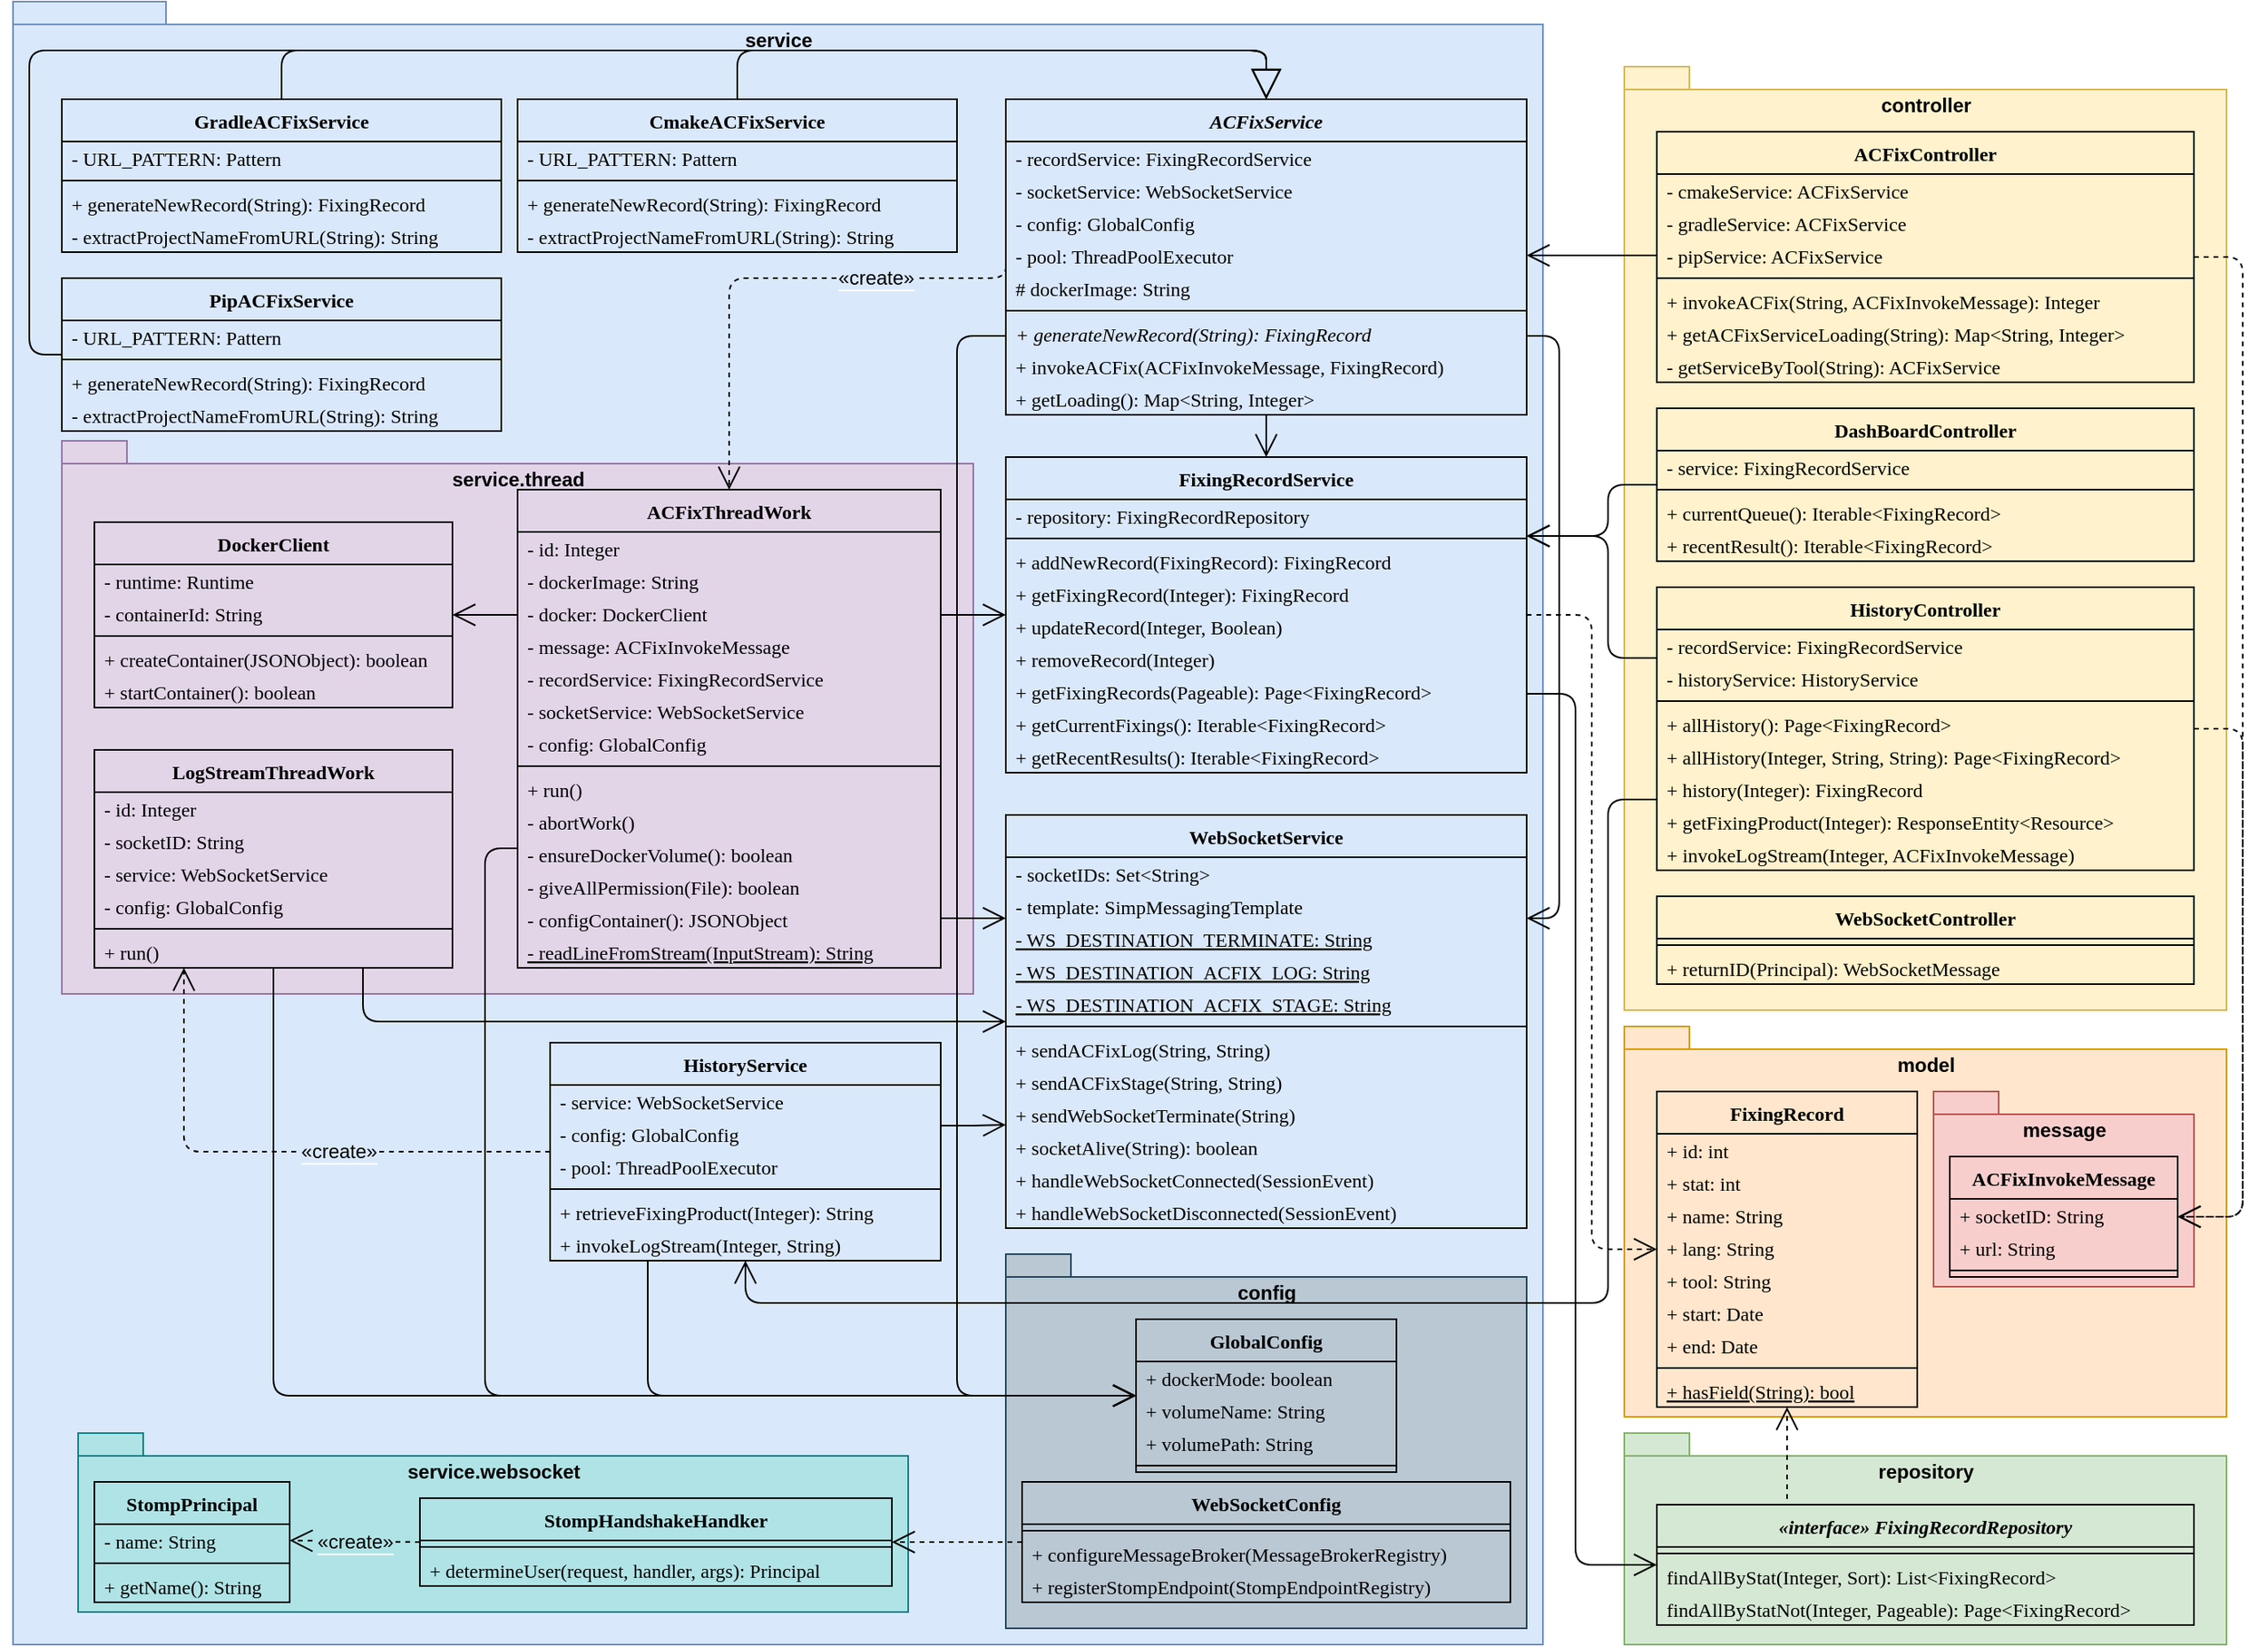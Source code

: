 <mxfile version="13.5.7" type="device"><diagram id="KiAmbJuI6oKHKE5ro1yf" name="Page-1"><mxGraphModel dx="2212" dy="1360" grid="1" gridSize="10" guides="1" tooltips="1" connect="1" arrows="1" fold="1" page="1" pageScale="1" pageWidth="3300" pageHeight="2339" math="0" shadow="0"><root><mxCell id="0"/><mxCell id="1" parent="0"/><mxCell id="CiwhIllwLcXXfb1YUVVi-122" value="service" style="shape=folder;fontStyle=1;spacingTop=10;tabWidth=40;tabHeight=14;tabPosition=left;html=1;labelBackgroundColor=none;verticalAlign=top;fillColor=#dae8fc;strokeColor=#6c8ebf;" parent="1" vertex="1"><mxGeometry x="470" y="20" width="940" height="1010" as="geometry"/></mxCell><mxCell id="m4VQFNAhcacHeIUf2cHj-49" value="" style="group" vertex="1" connectable="0" parent="1"><mxGeometry x="1080" y="790" width="320" height="230" as="geometry"/></mxCell><mxCell id="m4VQFNAhcacHeIUf2cHj-48" value="config" style="shape=folder;fontStyle=1;spacingTop=10;tabWidth=40;tabHeight=14;tabPosition=left;html=1;fillColor=#bac8d3;strokeColor=#23445d;verticalAlign=top;" vertex="1" parent="m4VQFNAhcacHeIUf2cHj-49"><mxGeometry width="320" height="230" as="geometry"/></mxCell><mxCell id="m4VQFNAhcacHeIUf2cHj-30" value="GlobalConfig" style="swimlane;fontStyle=1;align=center;verticalAlign=top;childLayout=stackLayout;horizontal=1;startSize=26;horizontalStack=0;resizeParent=1;resizeParentMax=0;resizeLast=0;collapsible=1;marginBottom=0;fontFamily=Garamond;fillColor=none;" vertex="1" parent="m4VQFNAhcacHeIUf2cHj-49"><mxGeometry x="80" y="40" width="160" height="94" as="geometry"><mxRectangle x="80" y="40" width="140" height="26" as="alternateBounds"/></mxGeometry></mxCell><mxCell id="m4VQFNAhcacHeIUf2cHj-34" value="+ dockerMode: boolean" style="text;strokeColor=none;fillColor=none;align=left;verticalAlign=middle;spacingLeft=4;spacingRight=4;overflow=hidden;rotatable=0;points=[[0,0.5],[1,0.5]];portConstraint=eastwest;fontFamily=Garamond;" vertex="1" parent="m4VQFNAhcacHeIUf2cHj-30"><mxGeometry y="26" width="160" height="20" as="geometry"/></mxCell><mxCell id="m4VQFNAhcacHeIUf2cHj-32" value="+ volumeName: String" style="text;strokeColor=none;fillColor=none;align=left;verticalAlign=middle;spacingLeft=4;spacingRight=4;overflow=hidden;rotatable=0;points=[[0,0.5],[1,0.5]];portConstraint=eastwest;fontFamily=Garamond;" vertex="1" parent="m4VQFNAhcacHeIUf2cHj-30"><mxGeometry y="46" width="160" height="20" as="geometry"/></mxCell><mxCell id="m4VQFNAhcacHeIUf2cHj-33" value="+ volumePath: String" style="text;strokeColor=none;fillColor=none;align=left;verticalAlign=middle;spacingLeft=4;spacingRight=4;overflow=hidden;rotatable=0;points=[[0,0.5],[1,0.5]];portConstraint=eastwest;fontFamily=Garamond;" vertex="1" parent="m4VQFNAhcacHeIUf2cHj-30"><mxGeometry y="66" width="160" height="20" as="geometry"/></mxCell><mxCell id="m4VQFNAhcacHeIUf2cHj-31" value="" style="line;strokeWidth=1;fillColor=none;align=left;verticalAlign=middle;spacingTop=-1;spacingLeft=3;spacingRight=3;rotatable=0;labelPosition=right;points=[];portConstraint=eastwest;" vertex="1" parent="m4VQFNAhcacHeIUf2cHj-30"><mxGeometry y="86" width="160" height="8" as="geometry"/></mxCell><mxCell id="rZpcYb6IabPW36nhWkRt-35" value="WebSocketConfig" style="swimlane;fontStyle=1;align=center;verticalAlign=top;childLayout=stackLayout;horizontal=1;startSize=26;horizontalStack=0;resizeParent=1;resizeParentMax=0;resizeLast=0;collapsible=1;marginBottom=0;fontFamily=Garamond;fillColor=none;" parent="m4VQFNAhcacHeIUf2cHj-49" vertex="1"><mxGeometry x="10" y="140" width="300" height="74" as="geometry"><mxRectangle x="10" y="140" width="140" height="26" as="alternateBounds"/></mxGeometry></mxCell><mxCell id="rZpcYb6IabPW36nhWkRt-37" value="" style="line;strokeWidth=1;fillColor=none;align=left;verticalAlign=middle;spacingTop=-1;spacingLeft=3;spacingRight=3;rotatable=0;labelPosition=right;points=[];portConstraint=eastwest;" parent="rZpcYb6IabPW36nhWkRt-35" vertex="1"><mxGeometry y="26" width="300" height="8" as="geometry"/></mxCell><mxCell id="rZpcYb6IabPW36nhWkRt-38" value="+ configureMessageBroker(MessageBrokerRegistry)" style="text;strokeColor=none;fillColor=none;align=left;verticalAlign=middle;spacingLeft=4;spacingRight=4;overflow=hidden;rotatable=0;points=[[0,0.5],[1,0.5]];portConstraint=eastwest;fontFamily=Garamond;" parent="rZpcYb6IabPW36nhWkRt-35" vertex="1"><mxGeometry y="34" width="300" height="20" as="geometry"/></mxCell><mxCell id="rZpcYb6IabPW36nhWkRt-40" value="+ registerStompEndpoint(StompEndpointRegistry)" style="text;strokeColor=none;fillColor=none;align=left;verticalAlign=middle;spacingLeft=4;spacingRight=4;overflow=hidden;rotatable=0;points=[[0,0.5],[1,0.5]];portConstraint=eastwest;fontFamily=Garamond;" parent="rZpcYb6IabPW36nhWkRt-35" vertex="1"><mxGeometry y="54" width="300" height="20" as="geometry"/></mxCell><mxCell id="m4VQFNAhcacHeIUf2cHj-52" value="" style="group" vertex="1" connectable="0" parent="1"><mxGeometry x="500" y="290" width="560" height="340" as="geometry"/></mxCell><mxCell id="CiwhIllwLcXXfb1YUVVi-117" value="service.thread" style="shape=folder;fontStyle=1;spacingTop=10;tabWidth=40;tabHeight=14;tabPosition=left;html=1;labelBackgroundColor=none;verticalAlign=top;fillColor=#e1d5e7;strokeColor=#9673a6;" parent="m4VQFNAhcacHeIUf2cHj-52" vertex="1"><mxGeometry width="560" height="340" as="geometry"/></mxCell><mxCell id="TWEF4ah7RwlvNNuzAZ6--126" value="ACFixThreadWork" style="swimlane;fontStyle=1;align=center;verticalAlign=top;childLayout=stackLayout;horizontal=1;startSize=26;horizontalStack=0;resizeParent=1;resizeParentMax=0;resizeLast=0;collapsible=1;marginBottom=0;fontFamily=Garamond;fillColor=none;" parent="m4VQFNAhcacHeIUf2cHj-52" vertex="1"><mxGeometry x="280" y="30" width="260" height="294" as="geometry"><mxRectangle x="280" y="30" width="150" height="26" as="alternateBounds"/></mxGeometry></mxCell><mxCell id="TWEF4ah7RwlvNNuzAZ6--128" value="- id: Integer" style="text;strokeColor=none;fillColor=none;align=left;verticalAlign=middle;spacingLeft=4;spacingRight=4;overflow=hidden;rotatable=0;points=[[0,0.5],[1,0.5]];portConstraint=eastwest;fontFamily=Garamond;" parent="TWEF4ah7RwlvNNuzAZ6--126" vertex="1"><mxGeometry y="26" width="260" height="20" as="geometry"/></mxCell><mxCell id="m4VQFNAhcacHeIUf2cHj-1" value="- dockerImage: String" style="text;strokeColor=none;fillColor=none;align=left;verticalAlign=middle;spacingLeft=4;spacingRight=4;overflow=hidden;rotatable=0;points=[[0,0.5],[1,0.5]];portConstraint=eastwest;fontFamily=Garamond;" vertex="1" parent="TWEF4ah7RwlvNNuzAZ6--126"><mxGeometry y="46" width="260" height="20" as="geometry"/></mxCell><mxCell id="m4VQFNAhcacHeIUf2cHj-13" value="- docker: DockerClient" style="text;strokeColor=none;fillColor=none;align=left;verticalAlign=middle;spacingLeft=4;spacingRight=4;overflow=hidden;rotatable=0;points=[[0,0.5],[1,0.5]];portConstraint=eastwest;fontFamily=Garamond;" vertex="1" parent="TWEF4ah7RwlvNNuzAZ6--126"><mxGeometry y="66" width="260" height="20" as="geometry"/></mxCell><mxCell id="2cmj9E51Cqso_q5r5HA6-28" value="- message: ACFixInvokeMessage" style="text;strokeColor=none;fillColor=none;align=left;verticalAlign=middle;spacingLeft=4;spacingRight=4;overflow=hidden;rotatable=0;points=[[0,0.5],[1,0.5]];portConstraint=eastwest;fontFamily=Garamond;" parent="TWEF4ah7RwlvNNuzAZ6--126" vertex="1"><mxGeometry y="86" width="260" height="20" as="geometry"/></mxCell><mxCell id="2cmj9E51Cqso_q5r5HA6-27" value="- recordService: FixingRecordService" style="text;strokeColor=none;fillColor=none;align=left;verticalAlign=middle;spacingLeft=4;spacingRight=4;overflow=hidden;rotatable=0;points=[[0,0.5],[1,0.5]];portConstraint=eastwest;fontFamily=Garamond;" parent="TWEF4ah7RwlvNNuzAZ6--126" vertex="1"><mxGeometry y="106" width="260" height="20" as="geometry"/></mxCell><mxCell id="TWEF4ah7RwlvNNuzAZ6--127" value="- socketService: WebSocketService" style="text;strokeColor=none;fillColor=none;align=left;verticalAlign=middle;spacingLeft=4;spacingRight=4;overflow=hidden;rotatable=0;points=[[0,0.5],[1,0.5]];portConstraint=eastwest;fontFamily=Garamond;" parent="TWEF4ah7RwlvNNuzAZ6--126" vertex="1"><mxGeometry y="126" width="260" height="20" as="geometry"/></mxCell><mxCell id="m4VQFNAhcacHeIUf2cHj-14" value="- config: GlobalConfig" style="text;strokeColor=none;fillColor=none;align=left;verticalAlign=middle;spacingLeft=4;spacingRight=4;overflow=hidden;rotatable=0;points=[[0,0.5],[1,0.5]];portConstraint=eastwest;fontFamily=Garamond;" vertex="1" parent="TWEF4ah7RwlvNNuzAZ6--126"><mxGeometry y="146" width="260" height="20" as="geometry"/></mxCell><mxCell id="TWEF4ah7RwlvNNuzAZ6--129" value="" style="line;strokeWidth=1;fillColor=none;align=left;verticalAlign=middle;spacingTop=-1;spacingLeft=3;spacingRight=3;rotatable=0;labelPosition=right;points=[];portConstraint=eastwest;" parent="TWEF4ah7RwlvNNuzAZ6--126" vertex="1"><mxGeometry y="166" width="260" height="8" as="geometry"/></mxCell><mxCell id="TWEF4ah7RwlvNNuzAZ6--130" value="+ run()" style="text;strokeColor=none;fillColor=none;align=left;verticalAlign=middle;spacingLeft=4;spacingRight=4;overflow=hidden;rotatable=0;points=[[0,0.5],[1,0.5]];portConstraint=eastwest;fontFamily=Garamond;" parent="TWEF4ah7RwlvNNuzAZ6--126" vertex="1"><mxGeometry y="174" width="260" height="20" as="geometry"/></mxCell><mxCell id="m4VQFNAhcacHeIUf2cHj-15" value="- abortWork()" style="text;strokeColor=none;fillColor=none;align=left;verticalAlign=middle;spacingLeft=4;spacingRight=4;overflow=hidden;rotatable=0;points=[[0,0.5],[1,0.5]];portConstraint=eastwest;fontFamily=Garamond;" vertex="1" parent="TWEF4ah7RwlvNNuzAZ6--126"><mxGeometry y="194" width="260" height="20" as="geometry"/></mxCell><mxCell id="m4VQFNAhcacHeIUf2cHj-16" value="- ensureDockerVolume(): boolean" style="text;strokeColor=none;fillColor=none;align=left;verticalAlign=middle;spacingLeft=4;spacingRight=4;overflow=hidden;rotatable=0;points=[[0,0.5],[1,0.5]];portConstraint=eastwest;fontFamily=Garamond;" vertex="1" parent="TWEF4ah7RwlvNNuzAZ6--126"><mxGeometry y="214" width="260" height="20" as="geometry"/></mxCell><mxCell id="m4VQFNAhcacHeIUf2cHj-17" value="- giveAllPermission(File): boolean" style="text;strokeColor=none;fillColor=none;align=left;verticalAlign=middle;spacingLeft=4;spacingRight=4;overflow=hidden;rotatable=0;points=[[0,0.5],[1,0.5]];portConstraint=eastwest;fontFamily=Garamond;" vertex="1" parent="TWEF4ah7RwlvNNuzAZ6--126"><mxGeometry y="234" width="260" height="20" as="geometry"/></mxCell><mxCell id="TWEF4ah7RwlvNNuzAZ6--131" value="- configContainer(): JSONObject" style="text;strokeColor=none;fillColor=none;align=left;verticalAlign=middle;spacingLeft=4;spacingRight=4;overflow=hidden;rotatable=0;points=[[0,0.5],[1,0.5]];portConstraint=eastwest;fontFamily=Garamond;" parent="TWEF4ah7RwlvNNuzAZ6--126" vertex="1"><mxGeometry y="254" width="260" height="20" as="geometry"/></mxCell><mxCell id="2cmj9E51Cqso_q5r5HA6-29" value="- readLineFromStream(InputStream): String" style="text;strokeColor=none;fillColor=none;align=left;verticalAlign=middle;spacingLeft=4;spacingRight=4;overflow=hidden;rotatable=0;points=[[0,0.5],[1,0.5]];portConstraint=eastwest;fontFamily=Garamond;fontStyle=4" parent="TWEF4ah7RwlvNNuzAZ6--126" vertex="1"><mxGeometry y="274" width="260" height="20" as="geometry"/></mxCell><mxCell id="CiwhIllwLcXXfb1YUVVi-54" value="LogStreamThreadWork" style="swimlane;fontStyle=1;align=center;verticalAlign=top;childLayout=stackLayout;horizontal=1;startSize=26;horizontalStack=0;resizeParent=1;resizeParentMax=0;resizeLast=0;collapsible=1;marginBottom=0;fontFamily=Garamond;fillColor=none;" parent="m4VQFNAhcacHeIUf2cHj-52" vertex="1"><mxGeometry x="20" y="190" width="220" height="134" as="geometry"><mxRectangle x="20" y="190" width="150" height="26" as="alternateBounds"/></mxGeometry></mxCell><mxCell id="CiwhIllwLcXXfb1YUVVi-55" value="- id: Integer" style="text;strokeColor=none;fillColor=none;align=left;verticalAlign=middle;spacingLeft=4;spacingRight=4;overflow=hidden;rotatable=0;points=[[0,0.5],[1,0.5]];portConstraint=eastwest;fontFamily=Garamond;" parent="CiwhIllwLcXXfb1YUVVi-54" vertex="1"><mxGeometry y="26" width="220" height="20" as="geometry"/></mxCell><mxCell id="CiwhIllwLcXXfb1YUVVi-56" value="- socketID: String" style="text;strokeColor=none;fillColor=none;align=left;verticalAlign=middle;spacingLeft=4;spacingRight=4;overflow=hidden;rotatable=0;points=[[0,0.5],[1,0.5]];portConstraint=eastwest;fontFamily=Garamond;" parent="CiwhIllwLcXXfb1YUVVi-54" vertex="1"><mxGeometry y="46" width="220" height="20" as="geometry"/></mxCell><mxCell id="CiwhIllwLcXXfb1YUVVi-58" value="- service: WebSocketService" style="text;strokeColor=none;fillColor=none;align=left;verticalAlign=middle;spacingLeft=4;spacingRight=4;overflow=hidden;rotatable=0;points=[[0,0.5],[1,0.5]];portConstraint=eastwest;fontFamily=Garamond;" parent="CiwhIllwLcXXfb1YUVVi-54" vertex="1"><mxGeometry y="66" width="220" height="20" as="geometry"/></mxCell><mxCell id="CiwhIllwLcXXfb1YUVVi-59" value="- config: GlobalConfig" style="text;strokeColor=none;fillColor=none;align=left;verticalAlign=middle;spacingLeft=4;spacingRight=4;overflow=hidden;rotatable=0;points=[[0,0.5],[1,0.5]];portConstraint=eastwest;fontFamily=Garamond;fontStyle=0" parent="CiwhIllwLcXXfb1YUVVi-54" vertex="1"><mxGeometry y="86" width="220" height="20" as="geometry"/></mxCell><mxCell id="CiwhIllwLcXXfb1YUVVi-61" value="" style="line;strokeWidth=1;fillColor=none;align=left;verticalAlign=middle;spacingTop=-1;spacingLeft=3;spacingRight=3;rotatable=0;labelPosition=right;points=[];portConstraint=eastwest;" parent="CiwhIllwLcXXfb1YUVVi-54" vertex="1"><mxGeometry y="106" width="220" height="8" as="geometry"/></mxCell><mxCell id="CiwhIllwLcXXfb1YUVVi-62" value="+ run()" style="text;strokeColor=none;fillColor=none;align=left;verticalAlign=middle;spacingLeft=4;spacingRight=4;overflow=hidden;rotatable=0;points=[[0,0.5],[1,0.5]];portConstraint=eastwest;fontFamily=Garamond;" parent="CiwhIllwLcXXfb1YUVVi-54" vertex="1"><mxGeometry y="114" width="220" height="20" as="geometry"/></mxCell><mxCell id="m4VQFNAhcacHeIUf2cHj-18" value="DockerClient" style="swimlane;fontStyle=1;align=center;verticalAlign=top;childLayout=stackLayout;horizontal=1;startSize=26;horizontalStack=0;resizeParent=1;resizeParentMax=0;resizeLast=0;collapsible=1;marginBottom=0;fontFamily=Garamond;fillColor=none;" vertex="1" parent="m4VQFNAhcacHeIUf2cHj-52"><mxGeometry x="20" y="50" width="220" height="114" as="geometry"><mxRectangle x="520" y="320" width="150" height="26" as="alternateBounds"/></mxGeometry></mxCell><mxCell id="m4VQFNAhcacHeIUf2cHj-19" value="- runtime: Runtime" style="text;strokeColor=none;fillColor=none;align=left;verticalAlign=middle;spacingLeft=4;spacingRight=4;overflow=hidden;rotatable=0;points=[[0,0.5],[1,0.5]];portConstraint=eastwest;fontFamily=Garamond;" vertex="1" parent="m4VQFNAhcacHeIUf2cHj-18"><mxGeometry y="26" width="220" height="20" as="geometry"/></mxCell><mxCell id="m4VQFNAhcacHeIUf2cHj-20" value="- containerId: String" style="text;strokeColor=none;fillColor=none;align=left;verticalAlign=middle;spacingLeft=4;spacingRight=4;overflow=hidden;rotatable=0;points=[[0,0.5],[1,0.5]];portConstraint=eastwest;fontFamily=Garamond;" vertex="1" parent="m4VQFNAhcacHeIUf2cHj-18"><mxGeometry y="46" width="220" height="20" as="geometry"/></mxCell><mxCell id="m4VQFNAhcacHeIUf2cHj-23" value="" style="line;strokeWidth=1;fillColor=none;align=left;verticalAlign=middle;spacingTop=-1;spacingLeft=3;spacingRight=3;rotatable=0;labelPosition=right;points=[];portConstraint=eastwest;" vertex="1" parent="m4VQFNAhcacHeIUf2cHj-18"><mxGeometry y="66" width="220" height="8" as="geometry"/></mxCell><mxCell id="m4VQFNAhcacHeIUf2cHj-24" value="+ createContainer(JSONObject): boolean" style="text;strokeColor=none;fillColor=none;align=left;verticalAlign=middle;spacingLeft=4;spacingRight=4;overflow=hidden;rotatable=0;points=[[0,0.5],[1,0.5]];portConstraint=eastwest;fontFamily=Garamond;" vertex="1" parent="m4VQFNAhcacHeIUf2cHj-18"><mxGeometry y="74" width="220" height="20" as="geometry"/></mxCell><mxCell id="m4VQFNAhcacHeIUf2cHj-25" value="+ startContainer(): boolean" style="text;strokeColor=none;fillColor=none;align=left;verticalAlign=middle;spacingLeft=4;spacingRight=4;overflow=hidden;rotatable=0;points=[[0,0.5],[1,0.5]];portConstraint=eastwest;fontFamily=Garamond;" vertex="1" parent="m4VQFNAhcacHeIUf2cHj-18"><mxGeometry y="94" width="220" height="20" as="geometry"/></mxCell><mxCell id="m4VQFNAhcacHeIUf2cHj-51" value="" style="endArrow=open;endFill=1;endSize=12;html=1;labelBackgroundColor=none;entryX=1;entryY=0.5;entryDx=0;entryDy=0;exitX=0;exitY=0.25;exitDx=0;exitDy=0;edgeStyle=orthogonalEdgeStyle;rounded=0;" edge="1" parent="m4VQFNAhcacHeIUf2cHj-52" source="TWEF4ah7RwlvNNuzAZ6--126" target="m4VQFNAhcacHeIUf2cHj-18"><mxGeometry width="160" relative="1" as="geometry"><mxPoint x="340" y="-50" as="sourcePoint"/><mxPoint x="600" y="50" as="targetPoint"/><Array as="points"><mxPoint x="280" y="107"/></Array></mxGeometry></mxCell><mxCell id="TWEF4ah7RwlvNNuzAZ6--110" value="ACFixService" style="swimlane;fontStyle=3;align=center;verticalAlign=top;childLayout=stackLayout;horizontal=1;startSize=26;horizontalStack=0;resizeParent=1;resizeParentMax=0;resizeLast=0;collapsible=1;marginBottom=0;fontFamily=Garamond;fillColor=none;" parent="1" vertex="1"><mxGeometry x="1080" y="80" width="320" height="194" as="geometry"><mxRectangle x="1080" y="80" width="120" height="26" as="alternateBounds"/></mxGeometry></mxCell><mxCell id="2cmj9E51Cqso_q5r5HA6-45" value="- recordService: FixingRecordService" style="text;strokeColor=none;fillColor=none;align=left;verticalAlign=middle;spacingLeft=4;spacingRight=4;overflow=hidden;rotatable=0;points=[[0,0.5],[1,0.5]];portConstraint=eastwest;fontFamily=Garamond;" parent="TWEF4ah7RwlvNNuzAZ6--110" vertex="1"><mxGeometry y="26" width="320" height="20" as="geometry"/></mxCell><mxCell id="2cmj9E51Cqso_q5r5HA6-46" value="- socketService: WebSocketService" style="text;strokeColor=none;fillColor=none;align=left;verticalAlign=middle;spacingLeft=4;spacingRight=4;overflow=hidden;rotatable=0;points=[[0,0.5],[1,0.5]];portConstraint=eastwest;fontFamily=Garamond;" parent="TWEF4ah7RwlvNNuzAZ6--110" vertex="1"><mxGeometry y="46" width="320" height="20" as="geometry"/></mxCell><mxCell id="m4VQFNAhcacHeIUf2cHj-7" value="- config: GlobalConfig" style="text;strokeColor=none;fillColor=none;align=left;verticalAlign=middle;spacingLeft=4;spacingRight=4;overflow=hidden;rotatable=0;points=[[0,0.5],[1,0.5]];portConstraint=eastwest;fontFamily=Garamond;" vertex="1" parent="TWEF4ah7RwlvNNuzAZ6--110"><mxGeometry y="66" width="320" height="20" as="geometry"/></mxCell><mxCell id="TWEF4ah7RwlvNNuzAZ6--119" value="- pool: ThreadPoolExecutor" style="text;strokeColor=none;fillColor=none;align=left;verticalAlign=middle;spacingLeft=4;spacingRight=4;overflow=hidden;rotatable=0;points=[[0,0.5],[1,0.5]];portConstraint=eastwest;fontFamily=Garamond;" parent="TWEF4ah7RwlvNNuzAZ6--110" vertex="1"><mxGeometry y="86" width="320" height="20" as="geometry"/></mxCell><mxCell id="2cmj9E51Cqso_q5r5HA6-47" value="# dockerImage: String" style="text;strokeColor=none;fillColor=none;align=left;verticalAlign=middle;spacingLeft=4;spacingRight=4;overflow=hidden;rotatable=0;points=[[0,0.5],[1,0.5]];portConstraint=eastwest;fontFamily=Garamond;" parent="TWEF4ah7RwlvNNuzAZ6--110" vertex="1"><mxGeometry y="106" width="320" height="20" as="geometry"/></mxCell><mxCell id="TWEF4ah7RwlvNNuzAZ6--118" value="" style="line;strokeWidth=1;fillColor=none;align=left;verticalAlign=middle;spacingTop=-1;spacingLeft=3;spacingRight=3;rotatable=0;labelPosition=right;points=[];portConstraint=eastwest;" parent="TWEF4ah7RwlvNNuzAZ6--110" vertex="1"><mxGeometry y="126" width="320" height="8" as="geometry"/></mxCell><mxCell id="TWEF4ah7RwlvNNuzAZ6--121" value="+ generateNewRecord(String): FixingRecord" style="text;strokeColor=none;fillColor=none;align=left;verticalAlign=middle;spacingLeft=4;spacingRight=4;overflow=hidden;rotatable=0;points=[[0,0.5],[1,0.5]];portConstraint=eastwest;fontFamily=Garamond;fontStyle=2" parent="TWEF4ah7RwlvNNuzAZ6--110" vertex="1"><mxGeometry y="134" width="320" height="20" as="geometry"/></mxCell><mxCell id="2cmj9E51Cqso_q5r5HA6-48" value="+ invokeACFix(ACFixInvokeMessage, FixingRecord)" style="text;strokeColor=none;fillColor=none;align=left;verticalAlign=middle;spacingLeft=4;spacingRight=4;overflow=hidden;rotatable=0;points=[[0,0.5],[1,0.5]];portConstraint=eastwest;fontFamily=Garamond;" parent="TWEF4ah7RwlvNNuzAZ6--110" vertex="1"><mxGeometry y="154" width="320" height="20" as="geometry"/></mxCell><mxCell id="2cmj9E51Cqso_q5r5HA6-108" value="+ getLoading(): Map&lt;String, Integer&gt;" style="text;strokeColor=none;fillColor=none;align=left;verticalAlign=middle;spacingLeft=4;spacingRight=4;overflow=hidden;rotatable=0;points=[[0,0.5],[1,0.5]];portConstraint=eastwest;fontFamily=Garamond;" parent="TWEF4ah7RwlvNNuzAZ6--110" vertex="1"><mxGeometry y="174" width="320" height="20" as="geometry"/></mxCell><mxCell id="2cmj9E51Cqso_q5r5HA6-84" value="PipACFixService" style="swimlane;fontStyle=1;align=center;verticalAlign=top;childLayout=stackLayout;horizontal=1;startSize=26;horizontalStack=0;resizeParent=1;resizeParentMax=0;resizeLast=0;collapsible=1;marginBottom=0;fontFamily=Garamond;fillColor=none;" parent="1" vertex="1"><mxGeometry x="500" y="190" width="270" height="94" as="geometry"><mxRectangle x="500" y="190" width="140" height="26" as="alternateBounds"/></mxGeometry></mxCell><mxCell id="2cmj9E51Cqso_q5r5HA6-85" value="- URL_PATTERN: Pattern" style="text;strokeColor=none;fillColor=none;align=left;verticalAlign=middle;spacingLeft=4;spacingRight=4;overflow=hidden;rotatable=0;points=[[0,0.5],[1,0.5]];portConstraint=eastwest;fontFamily=Garamond;" parent="2cmj9E51Cqso_q5r5HA6-84" vertex="1"><mxGeometry y="26" width="270" height="20" as="geometry"/></mxCell><mxCell id="2cmj9E51Cqso_q5r5HA6-86" value="" style="line;strokeWidth=1;fillColor=none;align=left;verticalAlign=middle;spacingTop=-1;spacingLeft=3;spacingRight=3;rotatable=0;labelPosition=right;points=[];portConstraint=eastwest;" parent="2cmj9E51Cqso_q5r5HA6-84" vertex="1"><mxGeometry y="46" width="270" height="8" as="geometry"/></mxCell><mxCell id="2cmj9E51Cqso_q5r5HA6-87" value="+ generateNewRecord(String): FixingRecord" style="text;strokeColor=none;fillColor=none;align=left;verticalAlign=middle;spacingLeft=4;spacingRight=4;overflow=hidden;rotatable=0;points=[[0,0.5],[1,0.5]];portConstraint=eastwest;fontFamily=Garamond;fontStyle=0" parent="2cmj9E51Cqso_q5r5HA6-84" vertex="1"><mxGeometry y="54" width="270" height="20" as="geometry"/></mxCell><mxCell id="m4VQFNAhcacHeIUf2cHj-10" value="- extractProjectNameFromURL(String): String" style="text;strokeColor=none;fillColor=none;align=left;verticalAlign=middle;spacingLeft=4;spacingRight=4;overflow=hidden;rotatable=0;points=[[0,0.5],[1,0.5]];portConstraint=eastwest;fontFamily=Garamond;fontStyle=0" vertex="1" parent="2cmj9E51Cqso_q5r5HA6-84"><mxGeometry y="74" width="270" height="20" as="geometry"/></mxCell><mxCell id="m4VQFNAhcacHeIUf2cHj-6" value="" style="group" vertex="1" connectable="0" parent="1"><mxGeometry x="1460" y="900" width="370" height="130" as="geometry"/></mxCell><mxCell id="2cmj9E51Cqso_q5r5HA6-59" value="repository" style="shape=folder;fontStyle=1;spacingTop=10;tabWidth=40;tabHeight=14;tabPosition=left;html=1;verticalAlign=top;fillColor=#d5e8d4;strokeColor=#82b366;" parent="m4VQFNAhcacHeIUf2cHj-6" vertex="1"><mxGeometry width="370" height="130" as="geometry"/></mxCell><mxCell id="2cmj9E51Cqso_q5r5HA6-18" value="«interface» FixingRecordRepository" style="swimlane;fontStyle=3;align=center;verticalAlign=top;childLayout=stackLayout;horizontal=1;startSize=26;horizontalStack=0;resizeParent=1;resizeParentMax=0;resizeLast=0;collapsible=1;marginBottom=0;fontFamily=Garamond;fillColor=none;" parent="m4VQFNAhcacHeIUf2cHj-6" vertex="1"><mxGeometry x="20" y="44" width="330" height="74" as="geometry"><mxRectangle x="20" y="44" width="240" height="26" as="alternateBounds"/></mxGeometry></mxCell><mxCell id="2cmj9E51Cqso_q5r5HA6-21" value="" style="line;strokeWidth=1;fillColor=none;align=left;verticalAlign=middle;spacingTop=-1;spacingLeft=3;spacingRight=3;rotatable=0;labelPosition=right;points=[];portConstraint=eastwest;" parent="2cmj9E51Cqso_q5r5HA6-18" vertex="1"><mxGeometry y="26" width="330" height="8" as="geometry"/></mxCell><mxCell id="2cmj9E51Cqso_q5r5HA6-19" value="findAllByStat(Integer, Sort): List&lt;FixingRecord&gt;" style="text;strokeColor=none;fillColor=none;align=left;verticalAlign=middle;spacingLeft=4;spacingRight=4;overflow=hidden;rotatable=0;points=[[0,0.5],[1,0.5]];portConstraint=eastwest;fontFamily=Garamond;" parent="2cmj9E51Cqso_q5r5HA6-18" vertex="1"><mxGeometry y="34" width="330" height="20" as="geometry"/></mxCell><mxCell id="2cmj9E51Cqso_q5r5HA6-20" value="findAllByStatNot(Integer, Pageable): Page&lt;FixingRecord&gt;" style="text;strokeColor=none;fillColor=none;align=left;verticalAlign=middle;spacingLeft=4;spacingRight=4;overflow=hidden;rotatable=0;points=[[0,0.5],[1,0.5]];portConstraint=eastwest;fontFamily=Garamond;" parent="2cmj9E51Cqso_q5r5HA6-18" vertex="1"><mxGeometry y="54" width="330" height="20" as="geometry"/></mxCell><mxCell id="m4VQFNAhcacHeIUf2cHj-5" value="" style="group" vertex="1" connectable="0" parent="1"><mxGeometry x="1460" y="650" width="370" height="240" as="geometry"/></mxCell><mxCell id="2cmj9E51Cqso_q5r5HA6-57" value="model" style="shape=folder;fontStyle=1;spacingTop=10;tabWidth=40;tabHeight=14;tabPosition=left;html=1;verticalAlign=top;fillColor=#ffe6cc;strokeColor=#d79b00;" parent="m4VQFNAhcacHeIUf2cHj-5" vertex="1"><mxGeometry width="370" height="240" as="geometry"/></mxCell><mxCell id="TWEF4ah7RwlvNNuzAZ6--6" value="FixingRecord" style="swimlane;fontStyle=1;align=center;verticalAlign=top;childLayout=stackLayout;horizontal=1;startSize=26;horizontalStack=0;resizeParent=1;resizeParentMax=0;resizeLast=0;collapsible=1;marginBottom=0;fontFamily=Garamond;fillColor=none;" parent="m4VQFNAhcacHeIUf2cHj-5" vertex="1"><mxGeometry x="20" y="40" width="160" height="194" as="geometry"><mxRectangle x="20" y="40" width="110" height="26" as="alternateBounds"/></mxGeometry></mxCell><mxCell id="TWEF4ah7RwlvNNuzAZ6--7" value="+ id: int" style="text;strokeColor=none;fillColor=none;align=left;verticalAlign=middle;spacingLeft=4;spacingRight=4;overflow=hidden;rotatable=0;points=[[0,0.5],[1,0.5]];portConstraint=eastwest;fontFamily=Garamond;" parent="TWEF4ah7RwlvNNuzAZ6--6" vertex="1"><mxGeometry y="26" width="160" height="20" as="geometry"/></mxCell><mxCell id="TWEF4ah7RwlvNNuzAZ6--10" value="+ stat: int" style="text;strokeColor=none;fillColor=none;align=left;verticalAlign=middle;spacingLeft=4;spacingRight=4;overflow=hidden;rotatable=0;points=[[0,0.5],[1,0.5]];portConstraint=eastwest;fontFamily=Garamond;" parent="TWEF4ah7RwlvNNuzAZ6--6" vertex="1"><mxGeometry y="46" width="160" height="20" as="geometry"/></mxCell><mxCell id="TWEF4ah7RwlvNNuzAZ6--15" value="+ name: String" style="text;strokeColor=none;fillColor=none;align=left;verticalAlign=middle;spacingLeft=4;spacingRight=4;overflow=hidden;rotatable=0;points=[[0,0.5],[1,0.5]];portConstraint=eastwest;fontFamily=Garamond;" parent="TWEF4ah7RwlvNNuzAZ6--6" vertex="1"><mxGeometry y="66" width="160" height="20" as="geometry"/></mxCell><mxCell id="TWEF4ah7RwlvNNuzAZ6--11" value="+ lang: String" style="text;strokeColor=none;fillColor=none;align=left;verticalAlign=middle;spacingLeft=4;spacingRight=4;overflow=hidden;rotatable=0;points=[[0,0.5],[1,0.5]];portConstraint=eastwest;fontFamily=Garamond;" parent="TWEF4ah7RwlvNNuzAZ6--6" vertex="1"><mxGeometry y="86" width="160" height="20" as="geometry"/></mxCell><mxCell id="TWEF4ah7RwlvNNuzAZ6--12" value="+ tool: String" style="text;strokeColor=none;fillColor=none;align=left;verticalAlign=middle;spacingLeft=4;spacingRight=4;overflow=hidden;rotatable=0;points=[[0,0.5],[1,0.5]];portConstraint=eastwest;fontFamily=Garamond;" parent="TWEF4ah7RwlvNNuzAZ6--6" vertex="1"><mxGeometry y="106" width="160" height="20" as="geometry"/></mxCell><mxCell id="TWEF4ah7RwlvNNuzAZ6--13" value="+ start: Date" style="text;strokeColor=none;fillColor=none;align=left;verticalAlign=middle;spacingLeft=4;spacingRight=4;overflow=hidden;rotatable=0;points=[[0,0.5],[1,0.5]];portConstraint=eastwest;fontFamily=Garamond;" parent="TWEF4ah7RwlvNNuzAZ6--6" vertex="1"><mxGeometry y="126" width="160" height="20" as="geometry"/></mxCell><mxCell id="TWEF4ah7RwlvNNuzAZ6--14" value="+ end: Date" style="text;strokeColor=none;fillColor=none;align=left;verticalAlign=middle;spacingLeft=4;spacingRight=4;overflow=hidden;rotatable=0;points=[[0,0.5],[1,0.5]];portConstraint=eastwest;fontFamily=Garamond;" parent="TWEF4ah7RwlvNNuzAZ6--6" vertex="1"><mxGeometry y="146" width="160" height="20" as="geometry"/></mxCell><mxCell id="TWEF4ah7RwlvNNuzAZ6--8" value="" style="line;strokeWidth=1;fillColor=none;align=left;verticalAlign=middle;spacingTop=-1;spacingLeft=3;spacingRight=3;rotatable=0;labelPosition=right;points=[];portConstraint=eastwest;" parent="TWEF4ah7RwlvNNuzAZ6--6" vertex="1"><mxGeometry y="166" width="160" height="8" as="geometry"/></mxCell><mxCell id="CiwhIllwLcXXfb1YUVVi-5" value="+ hasField(String): bool" style="text;strokeColor=none;fillColor=none;align=left;verticalAlign=middle;spacingLeft=4;spacingRight=4;overflow=hidden;rotatable=0;points=[[0,0.5],[1,0.5]];portConstraint=eastwest;fontFamily=Garamond;fontStyle=4" parent="TWEF4ah7RwlvNNuzAZ6--6" vertex="1"><mxGeometry y="174" width="160" height="20" as="geometry"/></mxCell><mxCell id="m4VQFNAhcacHeIUf2cHj-3" value="" style="group" vertex="1" connectable="0" parent="m4VQFNAhcacHeIUf2cHj-5"><mxGeometry x="190" y="40" width="160" height="120" as="geometry"/></mxCell><mxCell id="2cmj9E51Cqso_q5r5HA6-55" value="message" style="shape=folder;fontStyle=1;spacingTop=10;tabWidth=40;tabHeight=14;tabPosition=left;html=1;verticalAlign=top;fillColor=#f8cecc;strokeColor=#b85450;" parent="m4VQFNAhcacHeIUf2cHj-3" vertex="1"><mxGeometry width="160" height="120" as="geometry"/></mxCell><mxCell id="2cmj9E51Cqso_q5r5HA6-14" value="ACFixInvokeMessage" style="swimlane;fontStyle=1;align=center;verticalAlign=top;childLayout=stackLayout;horizontal=1;startSize=26;horizontalStack=0;resizeParent=1;resizeParentMax=0;resizeLast=0;collapsible=1;marginBottom=0;fontFamily=Garamond;fillColor=none;" parent="m4VQFNAhcacHeIUf2cHj-3" vertex="1"><mxGeometry x="10" y="40" width="140" height="74" as="geometry"><mxRectangle x="10" y="40" width="160" height="26" as="alternateBounds"/></mxGeometry></mxCell><mxCell id="2cmj9E51Cqso_q5r5HA6-15" value="+ socketID: String" style="text;strokeColor=none;fillColor=none;align=left;verticalAlign=middle;spacingLeft=4;spacingRight=4;overflow=hidden;rotatable=0;points=[[0,0.5],[1,0.5]];portConstraint=eastwest;fontFamily=Garamond;" parent="2cmj9E51Cqso_q5r5HA6-14" vertex="1"><mxGeometry y="26" width="140" height="20" as="geometry"/></mxCell><mxCell id="2cmj9E51Cqso_q5r5HA6-17" value="+ url: String" style="text;strokeColor=none;fillColor=none;align=left;verticalAlign=middle;spacingLeft=4;spacingRight=4;overflow=hidden;rotatable=0;points=[[0,0.5],[1,0.5]];portConstraint=eastwest;fontFamily=Garamond;" parent="2cmj9E51Cqso_q5r5HA6-14" vertex="1"><mxGeometry y="46" width="140" height="20" as="geometry"/></mxCell><mxCell id="2cmj9E51Cqso_q5r5HA6-16" value="" style="line;strokeWidth=1;fillColor=none;align=left;verticalAlign=middle;spacingTop=-1;spacingLeft=3;spacingRight=3;rotatable=0;labelPosition=right;points=[];portConstraint=eastwest;" parent="2cmj9E51Cqso_q5r5HA6-14" vertex="1"><mxGeometry y="66" width="140" height="8" as="geometry"/></mxCell><mxCell id="m4VQFNAhcacHeIUf2cHj-4" value="" style="group" vertex="1" connectable="0" parent="1"><mxGeometry x="1460" y="60" width="370" height="580" as="geometry"/></mxCell><mxCell id="2cmj9E51Cqso_q5r5HA6-52" value="controller" style="shape=folder;fontStyle=1;spacingTop=10;tabWidth=40;tabHeight=14;tabPosition=left;html=1;verticalAlign=top;fillColor=#fff2cc;strokeColor=#d6b656;" parent="m4VQFNAhcacHeIUf2cHj-4" vertex="1"><mxGeometry width="370" height="580" as="geometry"/></mxCell><mxCell id="TWEF4ah7RwlvNNuzAZ6--16" value="ACFixController" style="swimlane;fontStyle=1;align=center;verticalAlign=top;childLayout=stackLayout;horizontal=1;startSize=26;horizontalStack=0;resizeParent=1;resizeParentMax=0;resizeLast=0;collapsible=1;marginBottom=0;fontFamily=Garamond;fillColor=none;" parent="m4VQFNAhcacHeIUf2cHj-4" vertex="1"><mxGeometry x="20" y="40" width="330" height="154" as="geometry"><mxRectangle x="20" y="40" width="130" height="26" as="alternateBounds"/></mxGeometry></mxCell><mxCell id="2cmj9E51Cqso_q5r5HA6-2" value="- cmakeService: ACFixService" style="text;strokeColor=none;fillColor=none;align=left;verticalAlign=middle;spacingLeft=4;spacingRight=4;overflow=hidden;rotatable=0;points=[[0,0.5],[1,0.5]];portConstraint=eastwest;fontFamily=Garamond;" parent="TWEF4ah7RwlvNNuzAZ6--16" vertex="1"><mxGeometry y="26" width="330" height="20" as="geometry"/></mxCell><mxCell id="2cmj9E51Cqso_q5r5HA6-3" value="- gradleService: ACFixService" style="text;strokeColor=none;fillColor=none;align=left;verticalAlign=middle;spacingLeft=4;spacingRight=4;overflow=hidden;rotatable=0;points=[[0,0.5],[1,0.5]];portConstraint=eastwest;fontFamily=Garamond;" parent="TWEF4ah7RwlvNNuzAZ6--16" vertex="1"><mxGeometry y="46" width="330" height="20" as="geometry"/></mxCell><mxCell id="2cmj9E51Cqso_q5r5HA6-4" value="- pipService: ACFixService" style="text;strokeColor=none;fillColor=none;align=left;verticalAlign=middle;spacingLeft=4;spacingRight=4;overflow=hidden;rotatable=0;points=[[0,0.5],[1,0.5]];portConstraint=eastwest;fontFamily=Garamond;" parent="TWEF4ah7RwlvNNuzAZ6--16" vertex="1"><mxGeometry y="66" width="330" height="20" as="geometry"/></mxCell><mxCell id="TWEF4ah7RwlvNNuzAZ6--24" value="" style="line;strokeWidth=1;fillColor=none;align=left;verticalAlign=middle;spacingTop=-1;spacingLeft=3;spacingRight=3;rotatable=0;labelPosition=right;points=[];portConstraint=eastwest;" parent="TWEF4ah7RwlvNNuzAZ6--16" vertex="1"><mxGeometry y="86" width="330" height="8" as="geometry"/></mxCell><mxCell id="TWEF4ah7RwlvNNuzAZ6--55" value="+ invokeACFix(String, ACFixInvokeMessage): Integer" style="text;strokeColor=none;fillColor=none;align=left;verticalAlign=middle;spacingLeft=4;spacingRight=4;overflow=hidden;rotatable=0;points=[[0,0.5],[1,0.5]];portConstraint=eastwest;fontFamily=Garamond;" parent="TWEF4ah7RwlvNNuzAZ6--16" vertex="1"><mxGeometry y="94" width="330" height="20" as="geometry"/></mxCell><mxCell id="TWEF4ah7RwlvNNuzAZ6--17" value="+ getACFixServiceLoading(String): Map&lt;String, Integer&gt;" style="text;strokeColor=none;fillColor=none;align=left;verticalAlign=middle;spacingLeft=4;spacingRight=4;overflow=hidden;rotatable=0;points=[[0,0.5],[1,0.5]];portConstraint=eastwest;fontFamily=Garamond;" parent="TWEF4ah7RwlvNNuzAZ6--16" vertex="1"><mxGeometry y="114" width="330" height="20" as="geometry"/></mxCell><mxCell id="TWEF4ah7RwlvNNuzAZ6--54" value="- getServiceByTool(String): ACFixService" style="text;strokeColor=none;fillColor=none;align=left;verticalAlign=middle;spacingLeft=4;spacingRight=4;overflow=hidden;rotatable=0;points=[[0,0.5],[1,0.5]];portConstraint=eastwest;fontFamily=Garamond;" parent="TWEF4ah7RwlvNNuzAZ6--16" vertex="1"><mxGeometry y="134" width="330" height="20" as="geometry"/></mxCell><mxCell id="TWEF4ah7RwlvNNuzAZ6--40" value="DashBoardController" style="swimlane;fontStyle=1;align=center;verticalAlign=top;childLayout=stackLayout;horizontal=1;startSize=26;horizontalStack=0;resizeParent=1;resizeParentMax=0;resizeLast=0;collapsible=1;marginBottom=0;fontFamily=Garamond;fillColor=none;" parent="m4VQFNAhcacHeIUf2cHj-4" vertex="1"><mxGeometry x="20" y="210" width="330" height="94" as="geometry"><mxRectangle x="20" y="210" width="150" height="26" as="alternateBounds"/></mxGeometry></mxCell><mxCell id="2cmj9E51Cqso_q5r5HA6-5" value="- service: FixingRecordService" style="text;strokeColor=none;fillColor=none;align=left;verticalAlign=middle;spacingLeft=4;spacingRight=4;overflow=hidden;rotatable=0;points=[[0,0.5],[1,0.5]];portConstraint=eastwest;fontFamily=Garamond;" parent="TWEF4ah7RwlvNNuzAZ6--40" vertex="1"><mxGeometry y="26" width="330" height="20" as="geometry"/></mxCell><mxCell id="TWEF4ah7RwlvNNuzAZ6--41" value="" style="line;strokeWidth=1;fillColor=none;align=left;verticalAlign=middle;spacingTop=-1;spacingLeft=3;spacingRight=3;rotatable=0;labelPosition=right;points=[];portConstraint=eastwest;" parent="TWEF4ah7RwlvNNuzAZ6--40" vertex="1"><mxGeometry y="46" width="330" height="8" as="geometry"/></mxCell><mxCell id="TWEF4ah7RwlvNNuzAZ6--44" value="+ currentQueue(): Iterable&lt;FixingRecord&gt;" style="text;strokeColor=none;fillColor=none;align=left;verticalAlign=middle;spacingLeft=4;spacingRight=4;overflow=hidden;rotatable=0;points=[[0,0.5],[1,0.5]];portConstraint=eastwest;fontFamily=Garamond;" parent="TWEF4ah7RwlvNNuzAZ6--40" vertex="1"><mxGeometry y="54" width="330" height="20" as="geometry"/></mxCell><mxCell id="TWEF4ah7RwlvNNuzAZ6--45" value="+ recentResult(): Iterable&lt;FixingRecord&gt;" style="text;strokeColor=none;fillColor=none;align=left;verticalAlign=middle;spacingLeft=4;spacingRight=4;overflow=hidden;rotatable=0;points=[[0,0.5],[1,0.5]];portConstraint=eastwest;fontFamily=Garamond;" parent="TWEF4ah7RwlvNNuzAZ6--40" vertex="1"><mxGeometry y="74" width="330" height="20" as="geometry"/></mxCell><mxCell id="TWEF4ah7RwlvNNuzAZ6--29" value="HistoryController" style="swimlane;fontStyle=1;align=center;verticalAlign=top;childLayout=stackLayout;horizontal=1;startSize=26;horizontalStack=0;resizeParent=1;resizeParentMax=0;resizeLast=0;collapsible=1;marginBottom=0;fontFamily=Garamond;fillColor=none;" parent="m4VQFNAhcacHeIUf2cHj-4" vertex="1"><mxGeometry x="20" y="320" width="330" height="174" as="geometry"><mxRectangle x="20" y="320" width="130" height="26" as="alternateBounds"/></mxGeometry></mxCell><mxCell id="2cmj9E51Cqso_q5r5HA6-6" value="- recordService: FixingRecordService" style="text;strokeColor=none;fillColor=none;align=left;verticalAlign=middle;spacingLeft=4;spacingRight=4;overflow=hidden;rotatable=0;points=[[0,0.5],[1,0.5]];portConstraint=eastwest;fontFamily=Garamond;" parent="TWEF4ah7RwlvNNuzAZ6--29" vertex="1"><mxGeometry y="26" width="330" height="20" as="geometry"/></mxCell><mxCell id="CiwhIllwLcXXfb1YUVVi-1" value="- historyService: HistoryService" style="text;strokeColor=none;fillColor=none;align=left;verticalAlign=middle;spacingLeft=4;spacingRight=4;overflow=hidden;rotatable=0;points=[[0,0.5],[1,0.5]];portConstraint=eastwest;fontFamily=Garamond;" parent="TWEF4ah7RwlvNNuzAZ6--29" vertex="1"><mxGeometry y="46" width="330" height="20" as="geometry"/></mxCell><mxCell id="TWEF4ah7RwlvNNuzAZ6--37" value="" style="line;strokeWidth=1;fillColor=none;align=left;verticalAlign=middle;spacingTop=-1;spacingLeft=3;spacingRight=3;rotatable=0;labelPosition=right;points=[];portConstraint=eastwest;" parent="TWEF4ah7RwlvNNuzAZ6--29" vertex="1"><mxGeometry y="66" width="330" height="8" as="geometry"/></mxCell><mxCell id="TWEF4ah7RwlvNNuzAZ6--30" value="+ allHistory(): Page&lt;FixingRecord&gt;" style="text;strokeColor=none;fillColor=none;align=left;verticalAlign=middle;spacingLeft=4;spacingRight=4;overflow=hidden;rotatable=0;points=[[0,0.5],[1,0.5]];portConstraint=eastwest;fontFamily=Garamond;" parent="TWEF4ah7RwlvNNuzAZ6--29" vertex="1"><mxGeometry y="74" width="330" height="20" as="geometry"/></mxCell><mxCell id="TWEF4ah7RwlvNNuzAZ6--38" value="+ allHistory(Integer, String, String): Page&lt;FixingRecord&gt;" style="text;strokeColor=none;fillColor=none;align=left;verticalAlign=middle;spacingLeft=4;spacingRight=4;overflow=hidden;rotatable=0;points=[[0,0.5],[1,0.5]];portConstraint=eastwest;fontFamily=Garamond;" parent="TWEF4ah7RwlvNNuzAZ6--29" vertex="1"><mxGeometry y="94" width="330" height="20" as="geometry"/></mxCell><mxCell id="TWEF4ah7RwlvNNuzAZ6--39" value="+ history(Integer): FixingRecord" style="text;strokeColor=none;fillColor=none;align=left;verticalAlign=middle;spacingLeft=4;spacingRight=4;overflow=hidden;rotatable=0;points=[[0,0.5],[1,0.5]];portConstraint=eastwest;fontFamily=Garamond;" parent="TWEF4ah7RwlvNNuzAZ6--29" vertex="1"><mxGeometry y="114" width="330" height="20" as="geometry"/></mxCell><mxCell id="CiwhIllwLcXXfb1YUVVi-2" value="+ getFixingProduct(Integer): ResponseEntity&lt;Resource&gt;" style="text;strokeColor=none;fillColor=none;align=left;verticalAlign=middle;spacingLeft=4;spacingRight=4;overflow=hidden;rotatable=0;points=[[0,0.5],[1,0.5]];portConstraint=eastwest;fontFamily=Garamond;" parent="TWEF4ah7RwlvNNuzAZ6--29" vertex="1"><mxGeometry y="134" width="330" height="20" as="geometry"/></mxCell><mxCell id="CiwhIllwLcXXfb1YUVVi-3" value="+ invokeLogStream(Integer, ACFixInvokeMessage)" style="text;strokeColor=none;fillColor=none;align=left;verticalAlign=middle;spacingLeft=4;spacingRight=4;overflow=hidden;rotatable=0;points=[[0,0.5],[1,0.5]];portConstraint=eastwest;fontFamily=Garamond;" parent="TWEF4ah7RwlvNNuzAZ6--29" vertex="1"><mxGeometry y="154" width="330" height="20" as="geometry"/></mxCell><mxCell id="rZpcYb6IabPW36nhWkRt-21" value="WebSocketController" style="swimlane;fontStyle=1;align=center;verticalAlign=top;childLayout=stackLayout;horizontal=1;startSize=26;horizontalStack=0;resizeParent=1;resizeParentMax=0;resizeLast=0;collapsible=1;marginBottom=0;fontFamily=Garamond;fillColor=none;" parent="m4VQFNAhcacHeIUf2cHj-4" vertex="1"><mxGeometry x="20" y="510" width="330" height="54" as="geometry"><mxRectangle x="20" y="520" width="150" height="26" as="alternateBounds"/></mxGeometry></mxCell><mxCell id="rZpcYb6IabPW36nhWkRt-22" value="" style="line;strokeWidth=1;fillColor=none;align=left;verticalAlign=middle;spacingTop=-1;spacingLeft=3;spacingRight=3;rotatable=0;labelPosition=right;points=[];portConstraint=eastwest;" parent="rZpcYb6IabPW36nhWkRt-21" vertex="1"><mxGeometry y="26" width="330" height="8" as="geometry"/></mxCell><mxCell id="rZpcYb6IabPW36nhWkRt-23" value="+ returnID(Principal): WebSocketMessage" style="text;strokeColor=none;fillColor=none;align=left;verticalAlign=middle;spacingLeft=4;spacingRight=4;overflow=hidden;rotatable=0;points=[[0,0.5],[1,0.5]];portConstraint=eastwest;fontFamily=Garamond;" parent="rZpcYb6IabPW36nhWkRt-21" vertex="1"><mxGeometry y="34" width="330" height="20" as="geometry"/></mxCell><mxCell id="TWEF4ah7RwlvNNuzAZ6--60" value="FixingRecordService" style="swimlane;fontStyle=1;align=center;verticalAlign=top;childLayout=stackLayout;horizontal=1;startSize=26;horizontalStack=0;resizeParent=1;resizeParentMax=0;resizeLast=0;collapsible=1;marginBottom=0;fontFamily=Garamond;fillColor=none;" parent="1" vertex="1"><mxGeometry x="1080" y="300" width="320" height="194" as="geometry"><mxRectangle x="1080" y="300" width="150" height="26" as="alternateBounds"/></mxGeometry></mxCell><mxCell id="TWEF4ah7RwlvNNuzAZ6--63" value="- repository: FixingRecordRepository" style="text;strokeColor=none;fillColor=none;align=left;verticalAlign=middle;spacingLeft=4;spacingRight=4;overflow=hidden;rotatable=0;points=[[0,0.5],[1,0.5]];portConstraint=eastwest;fontFamily=Garamond;" parent="TWEF4ah7RwlvNNuzAZ6--60" vertex="1"><mxGeometry y="26" width="320" height="20" as="geometry"/></mxCell><mxCell id="TWEF4ah7RwlvNNuzAZ6--68" value="" style="line;strokeWidth=1;fillColor=none;align=left;verticalAlign=middle;spacingTop=-1;spacingLeft=3;spacingRight=3;rotatable=0;labelPosition=right;points=[];portConstraint=eastwest;" parent="TWEF4ah7RwlvNNuzAZ6--60" vertex="1"><mxGeometry y="46" width="320" height="8" as="geometry"/></mxCell><mxCell id="TWEF4ah7RwlvNNuzAZ6--101" value="+ addNewRecord(FixingRecord): FixingRecord" style="text;strokeColor=none;fillColor=none;align=left;verticalAlign=middle;spacingLeft=4;spacingRight=4;overflow=hidden;rotatable=0;points=[[0,0.5],[1,0.5]];portConstraint=eastwest;fontFamily=Garamond;" parent="TWEF4ah7RwlvNNuzAZ6--60" vertex="1"><mxGeometry y="54" width="320" height="20" as="geometry"/></mxCell><mxCell id="TWEF4ah7RwlvNNuzAZ6--108" value="+ getFixingRecord(Integer): FixingRecord" style="text;strokeColor=none;fillColor=none;align=left;verticalAlign=middle;spacingLeft=4;spacingRight=4;overflow=hidden;rotatable=0;points=[[0,0.5],[1,0.5]];portConstraint=eastwest;fontFamily=Garamond;" parent="TWEF4ah7RwlvNNuzAZ6--60" vertex="1"><mxGeometry y="74" width="320" height="20" as="geometry"/></mxCell><mxCell id="TWEF4ah7RwlvNNuzAZ6--102" value="+ updateRecord(Integer, Boolean)" style="text;strokeColor=none;fillColor=none;align=left;verticalAlign=middle;spacingLeft=4;spacingRight=4;overflow=hidden;rotatable=0;points=[[0,0.5],[1,0.5]];portConstraint=eastwest;fontFamily=Garamond;" parent="TWEF4ah7RwlvNNuzAZ6--60" vertex="1"><mxGeometry y="94" width="320" height="20" as="geometry"/></mxCell><mxCell id="2cmj9E51Cqso_q5r5HA6-26" value="+ removeRecord(Integer)" style="text;strokeColor=none;fillColor=none;align=left;verticalAlign=middle;spacingLeft=4;spacingRight=4;overflow=hidden;rotatable=0;points=[[0,0.5],[1,0.5]];portConstraint=eastwest;fontFamily=Garamond;" parent="TWEF4ah7RwlvNNuzAZ6--60" vertex="1"><mxGeometry y="114" width="320" height="20" as="geometry"/></mxCell><mxCell id="TWEF4ah7RwlvNNuzAZ6--106" value="+ getFixingRecords(Pageable): Page&lt;FixingRecord&gt;" style="text;strokeColor=none;fillColor=none;align=left;verticalAlign=middle;spacingLeft=4;spacingRight=4;overflow=hidden;rotatable=0;points=[[0,0.5],[1,0.5]];portConstraint=eastwest;fontFamily=Garamond;" parent="TWEF4ah7RwlvNNuzAZ6--60" vertex="1"><mxGeometry y="134" width="320" height="20" as="geometry"/></mxCell><mxCell id="TWEF4ah7RwlvNNuzAZ6--107" value="+ getCurrentFixings(): Iterable&lt;FixingRecord&gt;" style="text;strokeColor=none;fillColor=none;align=left;verticalAlign=middle;spacingLeft=4;spacingRight=4;overflow=hidden;rotatable=0;points=[[0,0.5],[1,0.5]];portConstraint=eastwest;fontFamily=Garamond;" parent="TWEF4ah7RwlvNNuzAZ6--60" vertex="1"><mxGeometry y="154" width="320" height="20" as="geometry"/></mxCell><mxCell id="TWEF4ah7RwlvNNuzAZ6--109" value="+ getRecentResults(): Iterable&lt;FixingRecord&gt;" style="text;strokeColor=none;fillColor=none;align=left;verticalAlign=middle;spacingLeft=4;spacingRight=4;overflow=hidden;rotatable=0;points=[[0,0.5],[1,0.5]];portConstraint=eastwest;fontFamily=Garamond;" parent="TWEF4ah7RwlvNNuzAZ6--60" vertex="1"><mxGeometry y="174" width="320" height="20" as="geometry"/></mxCell><mxCell id="rZpcYb6IabPW36nhWkRt-12" value="WebSocketService" style="swimlane;fontStyle=1;align=center;verticalAlign=top;childLayout=stackLayout;horizontal=1;startSize=26;horizontalStack=0;resizeParent=1;resizeParentMax=0;resizeLast=0;collapsible=1;marginBottom=0;fontFamily=Garamond;fillColor=none;" parent="1" vertex="1"><mxGeometry x="1080" y="520" width="320" height="254" as="geometry"><mxRectangle x="1080" y="520" width="140" height="26" as="alternateBounds"/></mxGeometry></mxCell><mxCell id="2cmj9E51Cqso_q5r5HA6-22" value="- socketIDs: Set&lt;String&gt;" style="text;strokeColor=none;fillColor=none;align=left;verticalAlign=middle;spacingLeft=4;spacingRight=4;overflow=hidden;rotatable=0;points=[[0,0.5],[1,0.5]];portConstraint=eastwest;fontFamily=Garamond;fontStyle=0" parent="rZpcYb6IabPW36nhWkRt-12" vertex="1"><mxGeometry y="26" width="320" height="20" as="geometry"/></mxCell><mxCell id="rZpcYb6IabPW36nhWkRt-16" value="- template: SimpMessagingTemplate" style="text;strokeColor=none;fillColor=none;align=left;verticalAlign=middle;spacingLeft=4;spacingRight=4;overflow=hidden;rotatable=0;points=[[0,0.5],[1,0.5]];portConstraint=eastwest;fontFamily=Garamond;" parent="rZpcYb6IabPW36nhWkRt-12" vertex="1"><mxGeometry y="46" width="320" height="20" as="geometry"/></mxCell><mxCell id="rZpcYb6IabPW36nhWkRt-17" value="- WS_DESTINATION_TERMINATE: String" style="text;strokeColor=none;fillColor=none;align=left;verticalAlign=middle;spacingLeft=4;spacingRight=4;overflow=hidden;rotatable=0;points=[[0,0.5],[1,0.5]];portConstraint=eastwest;fontFamily=Garamond;fontStyle=4" parent="rZpcYb6IabPW36nhWkRt-12" vertex="1"><mxGeometry y="66" width="320" height="20" as="geometry"/></mxCell><mxCell id="rZpcYb6IabPW36nhWkRt-18" value="- WS_DESTINATION_ACFIX_LOG: String" style="text;strokeColor=none;fillColor=none;align=left;verticalAlign=middle;spacingLeft=4;spacingRight=4;overflow=hidden;rotatable=0;points=[[0,0.5],[1,0.5]];portConstraint=eastwest;fontFamily=Garamond;fontStyle=4" parent="rZpcYb6IabPW36nhWkRt-12" vertex="1"><mxGeometry y="86" width="320" height="20" as="geometry"/></mxCell><mxCell id="rZpcYb6IabPW36nhWkRt-41" value="- WS_DESTINATION_ACFIX_STAGE: String" style="text;strokeColor=none;fillColor=none;align=left;verticalAlign=middle;spacingLeft=4;spacingRight=4;overflow=hidden;rotatable=0;points=[[0,0.5],[1,0.5]];portConstraint=eastwest;fontFamily=Garamond;fontStyle=4" parent="rZpcYb6IabPW36nhWkRt-12" vertex="1"><mxGeometry y="106" width="320" height="20" as="geometry"/></mxCell><mxCell id="rZpcYb6IabPW36nhWkRt-13" value="" style="line;strokeWidth=1;fillColor=none;align=left;verticalAlign=middle;spacingTop=-1;spacingLeft=3;spacingRight=3;rotatable=0;labelPosition=right;points=[];portConstraint=eastwest;" parent="rZpcYb6IabPW36nhWkRt-12" vertex="1"><mxGeometry y="126" width="320" height="8" as="geometry"/></mxCell><mxCell id="rZpcYb6IabPW36nhWkRt-19" value="+ sendACFixLog(String, String)" style="text;strokeColor=none;fillColor=none;align=left;verticalAlign=middle;spacingLeft=4;spacingRight=4;overflow=hidden;rotatable=0;points=[[0,0.5],[1,0.5]];portConstraint=eastwest;fontFamily=Garamond;fontStyle=0" parent="rZpcYb6IabPW36nhWkRt-12" vertex="1"><mxGeometry y="134" width="320" height="20" as="geometry"/></mxCell><mxCell id="rZpcYb6IabPW36nhWkRt-20" value="+ sendACFixStage(String, String)" style="text;strokeColor=none;fillColor=none;align=left;verticalAlign=middle;spacingLeft=4;spacingRight=4;overflow=hidden;rotatable=0;points=[[0,0.5],[1,0.5]];portConstraint=eastwest;fontFamily=Garamond;fontStyle=0" parent="rZpcYb6IabPW36nhWkRt-12" vertex="1"><mxGeometry y="154" width="320" height="20" as="geometry"/></mxCell><mxCell id="rZpcYb6IabPW36nhWkRt-42" value="+ sendWebSocketTerminate(String)" style="text;strokeColor=none;fillColor=none;align=left;verticalAlign=middle;spacingLeft=4;spacingRight=4;overflow=hidden;rotatable=0;points=[[0,0.5],[1,0.5]];portConstraint=eastwest;fontFamily=Garamond;fontStyle=0" parent="rZpcYb6IabPW36nhWkRt-12" vertex="1"><mxGeometry y="174" width="320" height="20" as="geometry"/></mxCell><mxCell id="2cmj9E51Cqso_q5r5HA6-23" value="+ socketAlive(String): boolean" style="text;strokeColor=none;fillColor=none;align=left;verticalAlign=middle;spacingLeft=4;spacingRight=4;overflow=hidden;rotatable=0;points=[[0,0.5],[1,0.5]];portConstraint=eastwest;fontFamily=Garamond;fontStyle=0" parent="rZpcYb6IabPW36nhWkRt-12" vertex="1"><mxGeometry y="194" width="320" height="20" as="geometry"/></mxCell><mxCell id="2cmj9E51Cqso_q5r5HA6-24" value="+ handleWebSocketConnected(SessionEvent)" style="text;strokeColor=none;fillColor=none;align=left;verticalAlign=middle;spacingLeft=4;spacingRight=4;overflow=hidden;rotatable=0;points=[[0,0.5],[1,0.5]];portConstraint=eastwest;fontFamily=Garamond;fontStyle=0" parent="rZpcYb6IabPW36nhWkRt-12" vertex="1"><mxGeometry y="214" width="320" height="20" as="geometry"/></mxCell><mxCell id="2cmj9E51Cqso_q5r5HA6-25" value="+ handleWebSocketDisconnected(SessionEvent)" style="text;strokeColor=none;fillColor=none;align=left;verticalAlign=middle;spacingLeft=4;spacingRight=4;overflow=hidden;rotatable=0;points=[[0,0.5],[1,0.5]];portConstraint=eastwest;fontFamily=Garamond;fontStyle=0" parent="rZpcYb6IabPW36nhWkRt-12" vertex="1"><mxGeometry y="234" width="320" height="20" as="geometry"/></mxCell><mxCell id="CiwhIllwLcXXfb1YUVVi-74" value="HistoryService" style="swimlane;fontStyle=1;align=center;verticalAlign=top;childLayout=stackLayout;horizontal=1;startSize=26;horizontalStack=0;resizeParent=1;resizeParentMax=0;resizeLast=0;collapsible=1;marginBottom=0;fontFamily=Garamond;fillColor=none;" parent="1" vertex="1"><mxGeometry x="800" y="660" width="240" height="134" as="geometry"><mxRectangle x="800" y="660" width="150" height="26" as="alternateBounds"/></mxGeometry></mxCell><mxCell id="CiwhIllwLcXXfb1YUVVi-75" value="- service: WebSocketService" style="text;strokeColor=none;fillColor=none;align=left;verticalAlign=middle;spacingLeft=4;spacingRight=4;overflow=hidden;rotatable=0;points=[[0,0.5],[1,0.5]];portConstraint=eastwest;fontFamily=Garamond;" parent="CiwhIllwLcXXfb1YUVVi-74" vertex="1"><mxGeometry y="26" width="240" height="20" as="geometry"/></mxCell><mxCell id="m4VQFNAhcacHeIUf2cHj-8" value="- config: GlobalConfig" style="text;strokeColor=none;fillColor=none;align=left;verticalAlign=middle;spacingLeft=4;spacingRight=4;overflow=hidden;rotatable=0;points=[[0,0.5],[1,0.5]];portConstraint=eastwest;fontFamily=Garamond;" vertex="1" parent="CiwhIllwLcXXfb1YUVVi-74"><mxGeometry y="46" width="240" height="20" as="geometry"/></mxCell><mxCell id="CiwhIllwLcXXfb1YUVVi-85" value="- pool: ThreadPoolExecutor" style="text;strokeColor=none;fillColor=none;align=left;verticalAlign=middle;spacingLeft=4;spacingRight=4;overflow=hidden;rotatable=0;points=[[0,0.5],[1,0.5]];portConstraint=eastwest;fontFamily=Garamond;" parent="CiwhIllwLcXXfb1YUVVi-74" vertex="1"><mxGeometry y="66" width="240" height="20" as="geometry"/></mxCell><mxCell id="CiwhIllwLcXXfb1YUVVi-76" value="" style="line;strokeWidth=1;fillColor=none;align=left;verticalAlign=middle;spacingTop=-1;spacingLeft=3;spacingRight=3;rotatable=0;labelPosition=right;points=[];portConstraint=eastwest;" parent="CiwhIllwLcXXfb1YUVVi-74" vertex="1"><mxGeometry y="86" width="240" height="8" as="geometry"/></mxCell><mxCell id="CiwhIllwLcXXfb1YUVVi-82" value="+ retrieveFixingProduct(Integer): String" style="text;strokeColor=none;fillColor=none;align=left;verticalAlign=middle;spacingLeft=4;spacingRight=4;overflow=hidden;rotatable=0;points=[[0,0.5],[1,0.5]];portConstraint=eastwest;fontFamily=Garamond;" parent="CiwhIllwLcXXfb1YUVVi-74" vertex="1"><mxGeometry y="94" width="240" height="20" as="geometry"/></mxCell><mxCell id="CiwhIllwLcXXfb1YUVVi-84" value="+ invokeLogStream(Integer, String)" style="text;strokeColor=none;fillColor=none;align=left;verticalAlign=middle;spacingLeft=4;spacingRight=4;overflow=hidden;rotatable=0;points=[[0,0.5],[1,0.5]];portConstraint=eastwest;fontFamily=Garamond;" parent="CiwhIllwLcXXfb1YUVVi-74" vertex="1"><mxGeometry y="114" width="240" height="20" as="geometry"/></mxCell><mxCell id="2cmj9E51Cqso_q5r5HA6-88" value="CmakeACFixService" style="swimlane;fontStyle=1;align=center;verticalAlign=top;childLayout=stackLayout;horizontal=1;startSize=26;horizontalStack=0;resizeParent=1;resizeParentMax=0;resizeLast=0;collapsible=1;marginBottom=0;fontFamily=Garamond;fillColor=none;" parent="1" vertex="1"><mxGeometry x="780" y="80" width="270" height="94" as="geometry"><mxRectangle x="1200" y="320" width="160" height="26" as="alternateBounds"/></mxGeometry></mxCell><mxCell id="m4VQFNAhcacHeIUf2cHj-12" value="- URL_PATTERN: Pattern" style="text;strokeColor=none;fillColor=none;align=left;verticalAlign=middle;spacingLeft=4;spacingRight=4;overflow=hidden;rotatable=0;points=[[0,0.5],[1,0.5]];portConstraint=eastwest;fontFamily=Garamond;fontStyle=0" vertex="1" parent="2cmj9E51Cqso_q5r5HA6-88"><mxGeometry y="26" width="270" height="20" as="geometry"/></mxCell><mxCell id="2cmj9E51Cqso_q5r5HA6-90" value="" style="line;strokeWidth=1;fillColor=none;align=left;verticalAlign=middle;spacingTop=-1;spacingLeft=3;spacingRight=3;rotatable=0;labelPosition=right;points=[];portConstraint=eastwest;" parent="2cmj9E51Cqso_q5r5HA6-88" vertex="1"><mxGeometry y="46" width="270" height="8" as="geometry"/></mxCell><mxCell id="2cmj9E51Cqso_q5r5HA6-91" value="+ generateNewRecord(String): FixingRecord" style="text;strokeColor=none;fillColor=none;align=left;verticalAlign=middle;spacingLeft=4;spacingRight=4;overflow=hidden;rotatable=0;points=[[0,0.5],[1,0.5]];portConstraint=eastwest;fontFamily=Garamond;fontStyle=0" parent="2cmj9E51Cqso_q5r5HA6-88" vertex="1"><mxGeometry y="54" width="270" height="20" as="geometry"/></mxCell><mxCell id="m4VQFNAhcacHeIUf2cHj-11" value="- extractProjectNameFromURL(String): String" style="text;strokeColor=none;fillColor=none;align=left;verticalAlign=middle;spacingLeft=4;spacingRight=4;overflow=hidden;rotatable=0;points=[[0,0.5],[1,0.5]];portConstraint=eastwest;fontFamily=Garamond;fontStyle=0" vertex="1" parent="2cmj9E51Cqso_q5r5HA6-88"><mxGeometry y="74" width="270" height="20" as="geometry"/></mxCell><mxCell id="2cmj9E51Cqso_q5r5HA6-76" value="GradleACFixService" style="swimlane;fontStyle=1;align=center;verticalAlign=top;childLayout=stackLayout;horizontal=1;startSize=26;horizontalStack=0;resizeParent=1;resizeParentMax=0;resizeLast=0;collapsible=1;marginBottom=0;fontFamily=Garamond;fillColor=none;" parent="1" vertex="1"><mxGeometry x="500" y="80" width="270" height="94" as="geometry"><mxRectangle x="900" y="320" width="160" height="26" as="alternateBounds"/></mxGeometry></mxCell><mxCell id="2cmj9E51Cqso_q5r5HA6-77" value="- URL_PATTERN: Pattern" style="text;strokeColor=none;fillColor=none;align=left;verticalAlign=middle;spacingLeft=4;spacingRight=4;overflow=hidden;rotatable=0;points=[[0,0.5],[1,0.5]];portConstraint=eastwest;fontFamily=Garamond;" parent="2cmj9E51Cqso_q5r5HA6-76" vertex="1"><mxGeometry y="26" width="270" height="20" as="geometry"/></mxCell><mxCell id="2cmj9E51Cqso_q5r5HA6-81" value="" style="line;strokeWidth=1;fillColor=none;align=left;verticalAlign=middle;spacingTop=-1;spacingLeft=3;spacingRight=3;rotatable=0;labelPosition=right;points=[];portConstraint=eastwest;" parent="2cmj9E51Cqso_q5r5HA6-76" vertex="1"><mxGeometry y="46" width="270" height="8" as="geometry"/></mxCell><mxCell id="2cmj9E51Cqso_q5r5HA6-82" value="+ generateNewRecord(String): FixingRecord" style="text;strokeColor=none;fillColor=none;align=left;verticalAlign=middle;spacingLeft=4;spacingRight=4;overflow=hidden;rotatable=0;points=[[0,0.5],[1,0.5]];portConstraint=eastwest;fontFamily=Garamond;fontStyle=0" parent="2cmj9E51Cqso_q5r5HA6-76" vertex="1"><mxGeometry y="54" width="270" height="20" as="geometry"/></mxCell><mxCell id="m4VQFNAhcacHeIUf2cHj-9" value="- extractProjectNameFromURL(String): String" style="text;strokeColor=none;fillColor=none;align=left;verticalAlign=middle;spacingLeft=4;spacingRight=4;overflow=hidden;rotatable=0;points=[[0,0.5],[1,0.5]];portConstraint=eastwest;fontFamily=Garamond;fontStyle=0" vertex="1" parent="2cmj9E51Cqso_q5r5HA6-76"><mxGeometry y="74" width="270" height="20" as="geometry"/></mxCell><mxCell id="2cmj9E51Cqso_q5r5HA6-107" value="" style="endArrow=open;endFill=1;endSize=12;html=1;exitX=0.5;exitY=1;exitDx=0;exitDy=0;entryX=0.5;entryY=0;entryDx=0;entryDy=0;" parent="1" source="TWEF4ah7RwlvNNuzAZ6--110" target="TWEF4ah7RwlvNNuzAZ6--60" edge="1"><mxGeometry width="160" relative="1" as="geometry"><mxPoint x="1080" y="500" as="sourcePoint"/><mxPoint x="1240" y="500" as="targetPoint"/></mxGeometry></mxCell><mxCell id="CiwhIllwLcXXfb1YUVVi-66" value="" style="endArrow=block;endSize=16;endFill=0;html=1;strokeColor=#000000;entryX=0.5;entryY=0;entryDx=0;entryDy=0;exitX=0.5;exitY=0;exitDx=0;exitDy=0;edgeStyle=orthogonalEdgeStyle;rounded=1;" parent="1" source="2cmj9E51Cqso_q5r5HA6-88" target="TWEF4ah7RwlvNNuzAZ6--110" edge="1"><mxGeometry width="160" relative="1" as="geometry"><mxPoint x="1000" y="-40" as="sourcePoint"/><mxPoint x="1160" y="-40" as="targetPoint"/><Array as="points"><mxPoint x="915" y="50"/><mxPoint x="1240" y="50"/></Array></mxGeometry></mxCell><mxCell id="CiwhIllwLcXXfb1YUVVi-67" value="" style="endArrow=block;endSize=16;endFill=0;html=1;strokeColor=#000000;entryX=0.5;entryY=0;entryDx=0;entryDy=0;exitX=0.5;exitY=0;exitDx=0;exitDy=0;edgeStyle=orthogonalEdgeStyle;rounded=1;" parent="1" source="2cmj9E51Cqso_q5r5HA6-76" target="TWEF4ah7RwlvNNuzAZ6--110" edge="1"><mxGeometry width="160" relative="1" as="geometry"><mxPoint x="480" y="70" as="sourcePoint"/><mxPoint x="950" y="70" as="targetPoint"/><Array as="points"><mxPoint x="635" y="50"/><mxPoint x="1240" y="50"/></Array></mxGeometry></mxCell><mxCell id="CiwhIllwLcXXfb1YUVVi-73" value="" style="endArrow=block;endSize=16;endFill=0;html=1;strokeColor=#000000;rounded=1;entryX=0.5;entryY=0;entryDx=0;entryDy=0;exitX=0;exitY=0.5;exitDx=0;exitDy=0;edgeStyle=orthogonalEdgeStyle;" parent="1" source="2cmj9E51Cqso_q5r5HA6-84" target="TWEF4ah7RwlvNNuzAZ6--110" edge="1"><mxGeometry width="160" relative="1" as="geometry"><mxPoint x="460" y="250" as="sourcePoint"/><mxPoint x="1020" y="90" as="targetPoint"/><Array as="points"><mxPoint x="480" y="237"/><mxPoint x="480" y="50"/><mxPoint x="1240" y="50"/></Array></mxGeometry></mxCell><mxCell id="CiwhIllwLcXXfb1YUVVi-95" value="" style="endArrow=open;endFill=1;endSize=12;html=1;strokeColor=#000000;exitX=1;exitY=0.5;exitDx=0;exitDy=0;entryX=0;entryY=0.75;entryDx=0;entryDy=0;edgeStyle=orthogonalEdgeStyle;rounded=0;" parent="1" source="CiwhIllwLcXXfb1YUVVi-74" target="rZpcYb6IabPW36nhWkRt-12" edge="1"><mxGeometry width="160" relative="1" as="geometry"><mxPoint x="1250" y="670" as="sourcePoint"/><mxPoint x="1060" y="730" as="targetPoint"/><Array as="points"><mxPoint x="1040" y="711"/><mxPoint x="1060" y="711"/></Array></mxGeometry></mxCell><mxCell id="CiwhIllwLcXXfb1YUVVi-97" value="" style="endArrow=open;endSize=12;dashed=1;html=1;strokeColor=#000000;exitX=0.25;exitY=0;exitDx=0;exitDy=0;entryX=0.5;entryY=1;entryDx=0;entryDy=0;edgeStyle=orthogonalEdgeStyle;rounded=0;" parent="1" source="2cmj9E51Cqso_q5r5HA6-18" target="TWEF4ah7RwlvNNuzAZ6--6" edge="1"><mxGeometry width="160" relative="1" as="geometry"><mxPoint x="1910" y="910" as="sourcePoint"/><mxPoint x="1930" y="850" as="targetPoint"/><Array as="points"><mxPoint x="1560" y="944"/></Array></mxGeometry></mxCell><mxCell id="CiwhIllwLcXXfb1YUVVi-98" value="" style="endArrow=open;endSize=12;dashed=1;html=1;strokeColor=#000000;entryX=1;entryY=0.5;entryDx=0;entryDy=0;exitX=1;exitY=0.5;exitDx=0;exitDy=0;edgeStyle=orthogonalEdgeStyle;rounded=1;" parent="1" source="TWEF4ah7RwlvNNuzAZ6--16" target="2cmj9E51Cqso_q5r5HA6-14" edge="1"><mxGeometry width="160" relative="1" as="geometry"><mxPoint x="1890" y="450" as="sourcePoint"/><mxPoint x="1900" y="730" as="targetPoint"/><Array as="points"><mxPoint x="1840" y="177"/><mxPoint x="1840" y="767"/></Array></mxGeometry></mxCell><mxCell id="CiwhIllwLcXXfb1YUVVi-99" value="" style="endArrow=open;endSize=12;dashed=1;html=1;strokeColor=#000000;entryX=1;entryY=0.5;entryDx=0;entryDy=0;exitX=1;exitY=0.5;exitDx=0;exitDy=0;edgeStyle=orthogonalEdgeStyle;rounded=1;" parent="1" source="TWEF4ah7RwlvNNuzAZ6--29" target="2cmj9E51Cqso_q5r5HA6-14" edge="1"><mxGeometry width="160" relative="1" as="geometry"><mxPoint x="1900" y="460" as="sourcePoint"/><mxPoint x="1990" y="760" as="targetPoint"/><Array as="points"><mxPoint x="1840" y="467"/><mxPoint x="1840" y="767"/></Array></mxGeometry></mxCell><mxCell id="m4VQFNAhcacHeIUf2cHj-35" value="" style="endArrow=open;endFill=1;endSize=12;html=1;labelBackgroundColor=none;exitX=1;exitY=0.75;exitDx=0;exitDy=0;entryX=1;entryY=0.25;entryDx=0;entryDy=0;edgeStyle=orthogonalEdgeStyle;rounded=1;" edge="1" parent="1" source="TWEF4ah7RwlvNNuzAZ6--110" target="rZpcYb6IabPW36nhWkRt-12"><mxGeometry width="160" relative="1" as="geometry"><mxPoint x="1470" y="250" as="sourcePoint"/><mxPoint x="1510" y="540" as="targetPoint"/><Array as="points"><mxPoint x="1420" y="226"/><mxPoint x="1420" y="584"/></Array></mxGeometry></mxCell><mxCell id="m4VQFNAhcacHeIUf2cHj-36" value="" style="endArrow=open;endFill=1;endSize=12;html=1;labelBackgroundColor=none;entryX=1;entryY=0.5;entryDx=0;entryDy=0;exitX=0;exitY=0.5;exitDx=0;exitDy=0;" edge="1" parent="1" source="2cmj9E51Cqso_q5r5HA6-4" target="TWEF4ah7RwlvNNuzAZ6--119"><mxGeometry width="160" relative="1" as="geometry"><mxPoint x="1500" y="350" as="sourcePoint"/><mxPoint x="1660" y="350" as="targetPoint"/></mxGeometry></mxCell><mxCell id="m4VQFNAhcacHeIUf2cHj-38" value="" style="endArrow=open;endFill=1;endSize=12;html=1;labelBackgroundColor=none;exitX=0;exitY=0.5;exitDx=0;exitDy=0;rounded=1;entryX=1;entryY=0.25;entryDx=0;entryDy=0;edgeStyle=orthogonalEdgeStyle;" edge="1" parent="1" source="TWEF4ah7RwlvNNuzAZ6--40" target="TWEF4ah7RwlvNNuzAZ6--60"><mxGeometry width="160" relative="1" as="geometry"><mxPoint x="1500" y="390" as="sourcePoint"/><mxPoint x="1240" y="313" as="targetPoint"/><Array as="points"><mxPoint x="1450" y="317"/><mxPoint x="1450" y="349"/></Array></mxGeometry></mxCell><mxCell id="m4VQFNAhcacHeIUf2cHj-39" value="" style="endArrow=open;endFill=1;endSize=12;html=1;labelBackgroundColor=none;entryX=0.5;entryY=1;entryDx=0;entryDy=0;rounded=1;exitX=0;exitY=0.75;exitDx=0;exitDy=0;edgeStyle=orthogonalEdgeStyle;" edge="1" parent="1" source="TWEF4ah7RwlvNNuzAZ6--29" target="CiwhIllwLcXXfb1YUVVi-74"><mxGeometry width="160" relative="1" as="geometry"><mxPoint x="1490" y="400" as="sourcePoint"/><mxPoint x="860" y="840" as="targetPoint"/><Array as="points"><mxPoint x="1450" y="511"/><mxPoint x="1450" y="820"/><mxPoint x="920" y="820"/></Array></mxGeometry></mxCell><mxCell id="m4VQFNAhcacHeIUf2cHj-40" value="" style="endArrow=open;endFill=1;endSize=12;html=1;labelBackgroundColor=none;rounded=1;exitX=0;exitY=0.25;exitDx=0;exitDy=0;entryX=1;entryY=0.25;entryDx=0;entryDy=0;edgeStyle=orthogonalEdgeStyle;" edge="1" parent="1" source="TWEF4ah7RwlvNNuzAZ6--29" target="TWEF4ah7RwlvNNuzAZ6--60"><mxGeometry width="160" relative="1" as="geometry"><mxPoint x="1530" y="420" as="sourcePoint"/><mxPoint x="1240" y="310" as="targetPoint"/><Array as="points"><mxPoint x="1450" y="424"/><mxPoint x="1450" y="349"/></Array></mxGeometry></mxCell><mxCell id="m4VQFNAhcacHeIUf2cHj-41" value="" style="group" vertex="1" connectable="0" parent="1"><mxGeometry x="510" y="900" width="510" height="110" as="geometry"/></mxCell><mxCell id="2cmj9E51Cqso_q5r5HA6-74" value="service.websocket" style="shape=folder;fontStyle=1;spacingTop=10;tabWidth=40;tabHeight=14;tabPosition=left;html=1;verticalAlign=top;fillColor=#b0e3e6;strokeColor=#0e8088;" parent="m4VQFNAhcacHeIUf2cHj-41" vertex="1"><mxGeometry width="510" height="110" as="geometry"/></mxCell><mxCell id="rZpcYb6IabPW36nhWkRt-27" value="StompPrincipal" style="swimlane;fontStyle=1;align=center;verticalAlign=top;childLayout=stackLayout;horizontal=1;startSize=26;horizontalStack=0;resizeParent=1;resizeParentMax=0;resizeLast=0;collapsible=1;marginBottom=0;fontFamily=Garamond;fillColor=none;" parent="m4VQFNAhcacHeIUf2cHj-41" vertex="1"><mxGeometry x="10" y="30" width="120" height="74" as="geometry"><mxRectangle x="60" y="530" width="120" height="26" as="alternateBounds"/></mxGeometry></mxCell><mxCell id="rZpcYb6IabPW36nhWkRt-28" value="- name: String" style="text;strokeColor=none;fillColor=none;align=left;verticalAlign=middle;spacingLeft=4;spacingRight=4;overflow=hidden;rotatable=0;points=[[0,0.5],[1,0.5]];portConstraint=eastwest;fontFamily=Garamond;" parent="rZpcYb6IabPW36nhWkRt-27" vertex="1"><mxGeometry y="26" width="120" height="20" as="geometry"/></mxCell><mxCell id="rZpcYb6IabPW36nhWkRt-29" value="" style="line;strokeWidth=1;fillColor=none;align=left;verticalAlign=middle;spacingTop=-1;spacingLeft=3;spacingRight=3;rotatable=0;labelPosition=right;points=[];portConstraint=eastwest;" parent="rZpcYb6IabPW36nhWkRt-27" vertex="1"><mxGeometry y="46" width="120" height="8" as="geometry"/></mxCell><mxCell id="rZpcYb6IabPW36nhWkRt-30" value="+ getName(): String" style="text;strokeColor=none;fillColor=none;align=left;verticalAlign=middle;spacingLeft=4;spacingRight=4;overflow=hidden;rotatable=0;points=[[0,0.5],[1,0.5]];portConstraint=eastwest;fontFamily=Garamond;" parent="rZpcYb6IabPW36nhWkRt-27" vertex="1"><mxGeometry y="54" width="120" height="20" as="geometry"/></mxCell><mxCell id="rZpcYb6IabPW36nhWkRt-31" value="StompHandshakeHandker" style="swimlane;fontStyle=1;align=center;verticalAlign=top;childLayout=stackLayout;horizontal=1;startSize=26;horizontalStack=0;resizeParent=1;resizeParentMax=0;resizeLast=0;collapsible=1;marginBottom=0;fontFamily=Garamond;fillColor=none;" parent="m4VQFNAhcacHeIUf2cHj-41" vertex="1"><mxGeometry x="210" y="40" width="290" height="54" as="geometry"><mxRectangle x="210" y="40" width="180" height="26" as="alternateBounds"/></mxGeometry></mxCell><mxCell id="rZpcYb6IabPW36nhWkRt-33" value="" style="line;strokeWidth=1;fillColor=none;align=left;verticalAlign=middle;spacingTop=-1;spacingLeft=3;spacingRight=3;rotatable=0;labelPosition=right;points=[];portConstraint=eastwest;" parent="rZpcYb6IabPW36nhWkRt-31" vertex="1"><mxGeometry y="26" width="290" height="8" as="geometry"/></mxCell><mxCell id="rZpcYb6IabPW36nhWkRt-34" value="+ determineUser(request, handler, args): Principal" style="text;strokeColor=none;fillColor=none;align=left;verticalAlign=middle;spacingLeft=4;spacingRight=4;overflow=hidden;rotatable=0;points=[[0,0.5],[1,0.5]];portConstraint=eastwest;fontFamily=Garamond;" parent="rZpcYb6IabPW36nhWkRt-31" vertex="1"><mxGeometry y="34" width="290" height="20" as="geometry"/></mxCell><mxCell id="m4VQFNAhcacHeIUf2cHj-26" value="&lt;span style=&quot;font-size: 12px ; background-color: rgb(176 , 227 , 230)&quot;&gt;«create»&lt;/span&gt;" style="endArrow=open;endSize=12;dashed=1;html=1;exitX=0;exitY=0.5;exitDx=0;exitDy=0;entryX=1;entryY=0.5;entryDx=0;entryDy=0;" edge="1" parent="m4VQFNAhcacHeIUf2cHj-41" source="rZpcYb6IabPW36nhWkRt-31" target="rZpcYb6IabPW36nhWkRt-28"><mxGeometry width="160" relative="1" as="geometry"><mxPoint x="300" y="140" as="sourcePoint"/><mxPoint x="460" y="140" as="targetPoint"/></mxGeometry></mxCell><mxCell id="m4VQFNAhcacHeIUf2cHj-43" value="&lt;span style=&quot;font-size: 12px ; background-color: rgb(218 , 232 , 252)&quot;&gt;«create»&lt;/span&gt;" style="endArrow=open;endSize=12;dashed=1;html=1;exitX=0;exitY=0.5;exitDx=0;exitDy=0;entryX=0.25;entryY=1;entryDx=0;entryDy=0;edgeStyle=orthogonalEdgeStyle;rounded=1;" edge="1" parent="1" source="CiwhIllwLcXXfb1YUVVi-74" target="CiwhIllwLcXXfb1YUVVi-54"><mxGeometry x="-0.231" width="160" relative="1" as="geometry"><mxPoint x="810" y="801" as="sourcePoint"/><mxPoint x="590" y="640" as="targetPoint"/><mxPoint as="offset"/></mxGeometry></mxCell><mxCell id="m4VQFNAhcacHeIUf2cHj-44" value="" style="endArrow=open;endFill=1;endSize=12;html=1;labelBackgroundColor=none;entryX=0;entryY=0.5;entryDx=0;entryDy=0;rounded=1;exitX=0.75;exitY=1;exitDx=0;exitDy=0;edgeStyle=orthogonalEdgeStyle;" edge="1" parent="1" source="CiwhIllwLcXXfb1YUVVi-54" target="rZpcYb6IabPW36nhWkRt-12"><mxGeometry width="160" relative="1" as="geometry"><mxPoint x="680" y="630" as="sourcePoint"/><mxPoint x="900" y="630" as="targetPoint"/></mxGeometry></mxCell><mxCell id="m4VQFNAhcacHeIUf2cHj-45" value="" style="endArrow=open;endFill=1;endSize=12;html=1;labelBackgroundColor=none;entryX=0;entryY=0.5;entryDx=0;entryDy=0;exitX=1;exitY=0.25;exitDx=0;exitDy=0;edgeStyle=orthogonalEdgeStyle;rounded=0;" edge="1" parent="1" source="TWEF4ah7RwlvNNuzAZ6--126" target="TWEF4ah7RwlvNNuzAZ6--60"><mxGeometry width="160" relative="1" as="geometry"><mxPoint x="950" y="320" as="sourcePoint"/><mxPoint x="1130" y="460" as="targetPoint"/><Array as="points"><mxPoint x="1040" y="397"/></Array></mxGeometry></mxCell><mxCell id="m4VQFNAhcacHeIUf2cHj-46" value="" style="endArrow=open;endFill=1;endSize=12;html=1;labelBackgroundColor=none;exitX=1;exitY=0.75;exitDx=0;exitDy=0;entryX=0;entryY=0.5;entryDx=0;entryDy=0;edgeStyle=orthogonalEdgeStyle;rounded=1;" edge="1" parent="1" source="TWEF4ah7RwlvNNuzAZ6--60" target="2cmj9E51Cqso_q5r5HA6-18"><mxGeometry width="160" relative="1" as="geometry"><mxPoint x="1380" y="590" as="sourcePoint"/><mxPoint x="1450" y="980" as="targetPoint"/><Array as="points"><mxPoint x="1430" y="445"/><mxPoint x="1430" y="981"/></Array></mxGeometry></mxCell><mxCell id="m4VQFNAhcacHeIUf2cHj-47" value="" style="endArrow=open;endSize=12;dashed=1;html=1;labelBackgroundColor=none;entryX=0;entryY=0.5;entryDx=0;entryDy=0;edgeStyle=orthogonalEdgeStyle;rounded=1;exitX=1;exitY=0.5;exitDx=0;exitDy=0;" edge="1" parent="1" source="TWEF4ah7RwlvNNuzAZ6--60" target="TWEF4ah7RwlvNNuzAZ6--6"><mxGeometry width="160" relative="1" as="geometry"><mxPoint x="1260" y="307" as="sourcePoint"/><mxPoint x="1420" y="760" as="targetPoint"/></mxGeometry></mxCell><mxCell id="m4VQFNAhcacHeIUf2cHj-50" value="" style="endArrow=open;endFill=1;endSize=12;html=1;labelBackgroundColor=none;exitX=1;exitY=0.75;exitDx=0;exitDy=0;entryX=0;entryY=0.25;entryDx=0;entryDy=0;edgeStyle=orthogonalEdgeStyle;rounded=0;" edge="1" parent="1" source="TWEF4ah7RwlvNNuzAZ6--126" target="rZpcYb6IabPW36nhWkRt-12"><mxGeometry width="160" relative="1" as="geometry"><mxPoint x="940" y="490" as="sourcePoint"/><mxPoint x="1060" y="560" as="targetPoint"/><Array as="points"><mxPoint x="1040" y="584"/></Array></mxGeometry></mxCell><mxCell id="m4VQFNAhcacHeIUf2cHj-53" value="&lt;span style=&quot;font-size: 12px ; background-color: rgb(218 , 232 , 252)&quot;&gt;«create»&lt;/span&gt;" style="endArrow=open;endSize=12;dashed=1;html=1;entryX=0.5;entryY=0;entryDx=0;entryDy=0;rounded=1;exitX=0;exitY=0.5;exitDx=0;exitDy=0;edgeStyle=orthogonalEdgeStyle;" edge="1" parent="1" source="TWEF4ah7RwlvNNuzAZ6--110" target="TWEF4ah7RwlvNNuzAZ6--126"><mxGeometry x="-0.406" width="160" relative="1" as="geometry"><mxPoint x="1030" y="230" as="sourcePoint"/><mxPoint x="585" y="624" as="targetPoint"/><Array as="points"><mxPoint x="1080" y="190"/><mxPoint x="910" y="190"/></Array><mxPoint as="offset"/></mxGeometry></mxCell><mxCell id="m4VQFNAhcacHeIUf2cHj-54" value="" style="endArrow=open;endSize=12;dashed=1;html=1;labelBackgroundColor=none;entryX=1;entryY=0.5;entryDx=0;entryDy=0;exitX=0;exitY=0.5;exitDx=0;exitDy=0;rounded=0;" edge="1" parent="1" source="rZpcYb6IabPW36nhWkRt-35" target="rZpcYb6IabPW36nhWkRt-31"><mxGeometry width="160" relative="1" as="geometry"><mxPoint x="990" y="1010" as="sourcePoint"/><mxPoint x="1010" y="1040" as="targetPoint"/></mxGeometry></mxCell><mxCell id="m4VQFNAhcacHeIUf2cHj-55" value="" style="endArrow=open;endFill=1;endSize=12;html=1;labelBackgroundColor=none;exitX=0.5;exitY=1;exitDx=0;exitDy=0;entryX=0;entryY=0.5;entryDx=0;entryDy=0;edgeStyle=orthogonalEdgeStyle;rounded=1;" edge="1" parent="1" source="CiwhIllwLcXXfb1YUVVi-54" target="m4VQFNAhcacHeIUf2cHj-30"><mxGeometry width="160" relative="1" as="geometry"><mxPoint x="450" y="690" as="sourcePoint"/><mxPoint x="440" y="850" as="targetPoint"/></mxGeometry></mxCell><mxCell id="m4VQFNAhcacHeIUf2cHj-56" value="" style="endArrow=open;endFill=1;endSize=12;html=1;labelBackgroundColor=none;exitX=0.25;exitY=1;exitDx=0;exitDy=0;entryX=0;entryY=0.5;entryDx=0;entryDy=0;edgeStyle=orthogonalEdgeStyle;rounded=1;" edge="1" parent="1" source="CiwhIllwLcXXfb1YUVVi-74" target="m4VQFNAhcacHeIUf2cHj-30"><mxGeometry width="160" relative="1" as="geometry"><mxPoint x="430" y="810" as="sourcePoint"/><mxPoint x="1050" y="610" as="targetPoint"/></mxGeometry></mxCell><mxCell id="m4VQFNAhcacHeIUf2cHj-57" value="" style="endArrow=open;endFill=1;endSize=12;html=1;labelBackgroundColor=none;entryX=0;entryY=0.5;entryDx=0;entryDy=0;exitX=0;exitY=0.75;exitDx=0;exitDy=0;edgeStyle=orthogonalEdgeStyle;rounded=1;" edge="1" parent="1" source="TWEF4ah7RwlvNNuzAZ6--126" target="m4VQFNAhcacHeIUf2cHj-30"><mxGeometry width="160" relative="1" as="geometry"><mxPoint x="890" y="700" as="sourcePoint"/><mxPoint x="1050" y="700" as="targetPoint"/><Array as="points"><mxPoint x="760" y="541"/><mxPoint x="760" y="877"/></Array></mxGeometry></mxCell><mxCell id="m4VQFNAhcacHeIUf2cHj-58" value="" style="endArrow=open;endFill=1;endSize=12;html=1;labelBackgroundColor=none;entryX=0;entryY=0.5;entryDx=0;entryDy=0;exitX=0;exitY=0.75;exitDx=0;exitDy=0;edgeStyle=orthogonalEdgeStyle;rounded=1;" edge="1" parent="1" source="TWEF4ah7RwlvNNuzAZ6--110" target="m4VQFNAhcacHeIUf2cHj-30"><mxGeometry width="160" relative="1" as="geometry"><mxPoint x="1430" y="60" as="sourcePoint"/><mxPoint x="1320" y="550" as="targetPoint"/><Array as="points"><mxPoint x="1050" y="226"/><mxPoint x="1050" y="877"/></Array></mxGeometry></mxCell></root></mxGraphModel></diagram></mxfile>